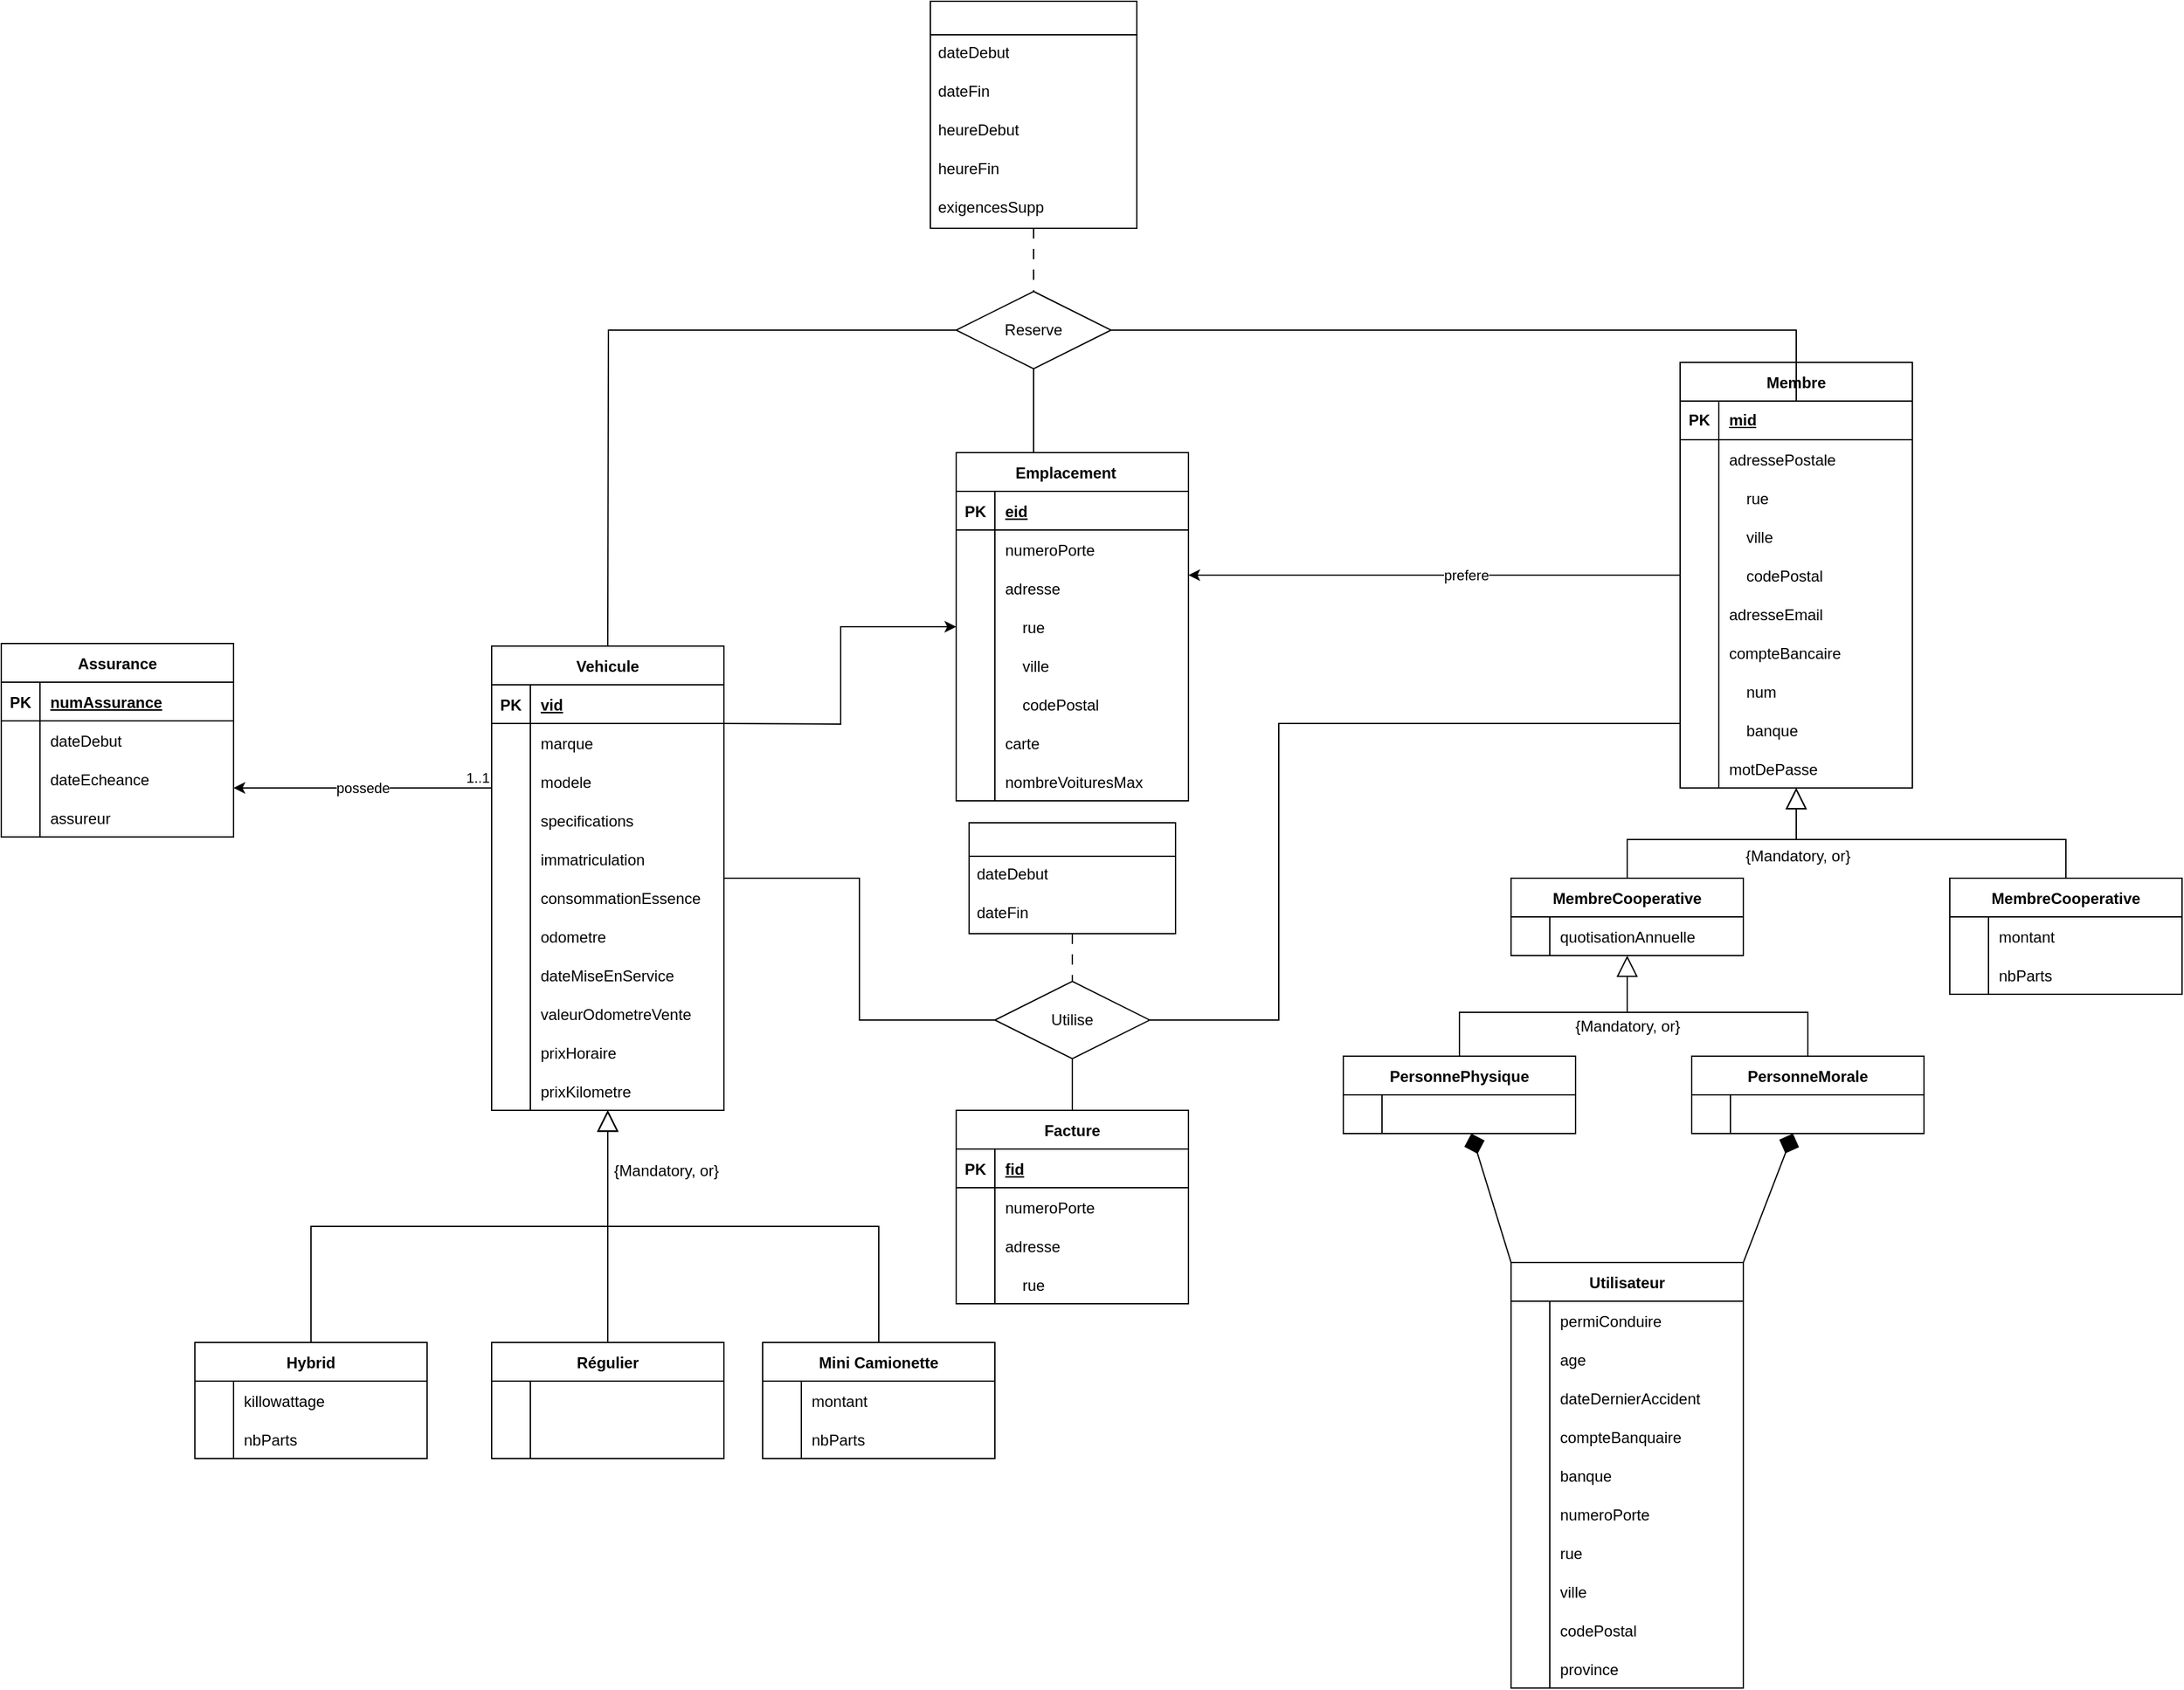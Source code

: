 <mxfile version="21.1.1" type="github">
  <diagram id="R2lEEEUBdFMjLlhIrx00" name="Page-1">
    <mxGraphModel dx="4307" dy="2565" grid="1" gridSize="10" guides="1" tooltips="1" connect="1" arrows="1" fold="1" page="1" pageScale="1" pageWidth="1700" pageHeight="1100" math="0" shadow="0" extFonts="Permanent Marker^https://fonts.googleapis.com/css?family=Permanent+Marker">
      <root>
        <mxCell id="0" />
        <mxCell id="1" parent="0" />
        <mxCell id="XuZyYmbxs9Y1adyLjpiC-1" value="Emplacement   " style="shape=table;startSize=30;container=1;collapsible=1;childLayout=tableLayout;fixedRows=1;rowLines=0;fontStyle=1;align=center;resizeLast=1;" parent="1" vertex="1">
          <mxGeometry x="630" y="-110" width="180" height="270" as="geometry" />
        </mxCell>
        <mxCell id="XuZyYmbxs9Y1adyLjpiC-2" value="" style="shape=tableRow;horizontal=0;startSize=0;swimlaneHead=0;swimlaneBody=0;fillColor=none;collapsible=0;dropTarget=0;points=[[0,0.5],[1,0.5]];portConstraint=eastwest;top=0;left=0;right=0;bottom=1;" parent="XuZyYmbxs9Y1adyLjpiC-1" vertex="1">
          <mxGeometry y="30" width="180" height="30" as="geometry" />
        </mxCell>
        <mxCell id="XuZyYmbxs9Y1adyLjpiC-3" value="PK" style="shape=partialRectangle;connectable=0;fillColor=none;top=0;left=0;bottom=0;right=0;fontStyle=1;overflow=hidden;" parent="XuZyYmbxs9Y1adyLjpiC-2" vertex="1">
          <mxGeometry width="30" height="30" as="geometry">
            <mxRectangle width="30" height="30" as="alternateBounds" />
          </mxGeometry>
        </mxCell>
        <mxCell id="XuZyYmbxs9Y1adyLjpiC-4" value="eid" style="shape=partialRectangle;connectable=0;fillColor=none;top=0;left=0;bottom=0;right=0;align=left;spacingLeft=6;fontStyle=5;overflow=hidden;" parent="XuZyYmbxs9Y1adyLjpiC-2" vertex="1">
          <mxGeometry x="30" width="150" height="30" as="geometry">
            <mxRectangle width="150" height="30" as="alternateBounds" />
          </mxGeometry>
        </mxCell>
        <mxCell id="XuZyYmbxs9Y1adyLjpiC-5" value="" style="shape=tableRow;horizontal=0;startSize=0;swimlaneHead=0;swimlaneBody=0;fillColor=none;collapsible=0;dropTarget=0;points=[[0,0.5],[1,0.5]];portConstraint=eastwest;top=0;left=0;right=0;bottom=0;" parent="XuZyYmbxs9Y1adyLjpiC-1" vertex="1">
          <mxGeometry y="60" width="180" height="30" as="geometry" />
        </mxCell>
        <mxCell id="XuZyYmbxs9Y1adyLjpiC-6" value="" style="shape=partialRectangle;connectable=0;fillColor=none;top=0;left=0;bottom=0;right=0;editable=1;overflow=hidden;" parent="XuZyYmbxs9Y1adyLjpiC-5" vertex="1">
          <mxGeometry width="30" height="30" as="geometry">
            <mxRectangle width="30" height="30" as="alternateBounds" />
          </mxGeometry>
        </mxCell>
        <mxCell id="XuZyYmbxs9Y1adyLjpiC-7" value="numeroPorte             " style="shape=partialRectangle;connectable=0;fillColor=none;top=0;left=0;bottom=0;right=0;align=left;spacingLeft=6;overflow=hidden;" parent="XuZyYmbxs9Y1adyLjpiC-5" vertex="1">
          <mxGeometry x="30" width="150" height="30" as="geometry">
            <mxRectangle width="150" height="30" as="alternateBounds" />
          </mxGeometry>
        </mxCell>
        <mxCell id="Q9sR7t68OZJiBbKl04h--161" value="" style="shape=tableRow;horizontal=0;startSize=0;swimlaneHead=0;swimlaneBody=0;fillColor=none;collapsible=0;dropTarget=0;points=[[0,0.5],[1,0.5]];portConstraint=eastwest;top=0;left=0;right=0;bottom=0;" vertex="1" parent="XuZyYmbxs9Y1adyLjpiC-1">
          <mxGeometry y="90" width="180" height="30" as="geometry" />
        </mxCell>
        <mxCell id="Q9sR7t68OZJiBbKl04h--162" value="" style="shape=partialRectangle;connectable=0;fillColor=none;top=0;left=0;bottom=0;right=0;editable=1;overflow=hidden;" vertex="1" parent="Q9sR7t68OZJiBbKl04h--161">
          <mxGeometry width="30" height="30" as="geometry">
            <mxRectangle width="30" height="30" as="alternateBounds" />
          </mxGeometry>
        </mxCell>
        <mxCell id="Q9sR7t68OZJiBbKl04h--163" value="adresse" style="shape=partialRectangle;connectable=0;fillColor=none;top=0;left=0;bottom=0;right=0;align=left;spacingLeft=6;overflow=hidden;" vertex="1" parent="Q9sR7t68OZJiBbKl04h--161">
          <mxGeometry x="30" width="150" height="30" as="geometry">
            <mxRectangle width="150" height="30" as="alternateBounds" />
          </mxGeometry>
        </mxCell>
        <mxCell id="XuZyYmbxs9Y1adyLjpiC-8" value="" style="shape=tableRow;horizontal=0;startSize=0;swimlaneHead=0;swimlaneBody=0;fillColor=none;collapsible=0;dropTarget=0;points=[[0,0.5],[1,0.5]];portConstraint=eastwest;top=0;left=0;right=0;bottom=0;" parent="XuZyYmbxs9Y1adyLjpiC-1" vertex="1">
          <mxGeometry y="120" width="180" height="30" as="geometry" />
        </mxCell>
        <mxCell id="XuZyYmbxs9Y1adyLjpiC-9" value="" style="shape=partialRectangle;connectable=0;fillColor=none;top=0;left=0;bottom=0;right=0;editable=1;overflow=hidden;" parent="XuZyYmbxs9Y1adyLjpiC-8" vertex="1">
          <mxGeometry width="30" height="30" as="geometry">
            <mxRectangle width="30" height="30" as="alternateBounds" />
          </mxGeometry>
        </mxCell>
        <mxCell id="XuZyYmbxs9Y1adyLjpiC-10" value="    rue" style="shape=partialRectangle;connectable=0;fillColor=none;top=0;left=0;bottom=0;right=0;align=left;spacingLeft=6;overflow=hidden;" parent="XuZyYmbxs9Y1adyLjpiC-8" vertex="1">
          <mxGeometry x="30" width="150" height="30" as="geometry">
            <mxRectangle width="150" height="30" as="alternateBounds" />
          </mxGeometry>
        </mxCell>
        <mxCell id="q5-dBohdEN14qNQ1fxw7-1" value="" style="shape=tableRow;horizontal=0;startSize=0;swimlaneHead=0;swimlaneBody=0;fillColor=none;collapsible=0;dropTarget=0;points=[[0,0.5],[1,0.5]];portConstraint=eastwest;top=0;left=0;right=0;bottom=0;" parent="XuZyYmbxs9Y1adyLjpiC-1" vertex="1">
          <mxGeometry y="150" width="180" height="30" as="geometry" />
        </mxCell>
        <mxCell id="q5-dBohdEN14qNQ1fxw7-2" value="" style="shape=partialRectangle;connectable=0;fillColor=none;top=0;left=0;bottom=0;right=0;editable=1;overflow=hidden;" parent="q5-dBohdEN14qNQ1fxw7-1" vertex="1">
          <mxGeometry width="30" height="30" as="geometry">
            <mxRectangle width="30" height="30" as="alternateBounds" />
          </mxGeometry>
        </mxCell>
        <mxCell id="q5-dBohdEN14qNQ1fxw7-3" value="    ville" style="shape=partialRectangle;connectable=0;fillColor=none;top=0;left=0;bottom=0;right=0;align=left;spacingLeft=6;overflow=hidden;" parent="q5-dBohdEN14qNQ1fxw7-1" vertex="1">
          <mxGeometry x="30" width="150" height="30" as="geometry">
            <mxRectangle width="150" height="30" as="alternateBounds" />
          </mxGeometry>
        </mxCell>
        <mxCell id="XuZyYmbxs9Y1adyLjpiC-11" value="" style="shape=tableRow;horizontal=0;startSize=0;swimlaneHead=0;swimlaneBody=0;fillColor=none;collapsible=0;dropTarget=0;points=[[0,0.5],[1,0.5]];portConstraint=eastwest;top=0;left=0;right=0;bottom=0;" parent="XuZyYmbxs9Y1adyLjpiC-1" vertex="1">
          <mxGeometry y="180" width="180" height="30" as="geometry" />
        </mxCell>
        <mxCell id="XuZyYmbxs9Y1adyLjpiC-12" value="" style="shape=partialRectangle;connectable=0;fillColor=none;top=0;left=0;bottom=0;right=0;editable=1;overflow=hidden;" parent="XuZyYmbxs9Y1adyLjpiC-11" vertex="1">
          <mxGeometry width="30" height="30" as="geometry">
            <mxRectangle width="30" height="30" as="alternateBounds" />
          </mxGeometry>
        </mxCell>
        <mxCell id="XuZyYmbxs9Y1adyLjpiC-13" value="    codePostal" style="shape=partialRectangle;connectable=0;fillColor=none;top=0;left=0;bottom=0;right=0;align=left;spacingLeft=6;overflow=hidden;" parent="XuZyYmbxs9Y1adyLjpiC-11" vertex="1">
          <mxGeometry x="30" width="150" height="30" as="geometry">
            <mxRectangle width="150" height="30" as="alternateBounds" />
          </mxGeometry>
        </mxCell>
        <mxCell id="q5-dBohdEN14qNQ1fxw7-7" value="" style="shape=tableRow;horizontal=0;startSize=0;swimlaneHead=0;swimlaneBody=0;fillColor=none;collapsible=0;dropTarget=0;points=[[0,0.5],[1,0.5]];portConstraint=eastwest;top=0;left=0;right=0;bottom=0;" parent="XuZyYmbxs9Y1adyLjpiC-1" vertex="1">
          <mxGeometry y="210" width="180" height="30" as="geometry" />
        </mxCell>
        <mxCell id="q5-dBohdEN14qNQ1fxw7-8" value="" style="shape=partialRectangle;connectable=0;fillColor=none;top=0;left=0;bottom=0;right=0;editable=1;overflow=hidden;" parent="q5-dBohdEN14qNQ1fxw7-7" vertex="1">
          <mxGeometry width="30" height="30" as="geometry">
            <mxRectangle width="30" height="30" as="alternateBounds" />
          </mxGeometry>
        </mxCell>
        <mxCell id="q5-dBohdEN14qNQ1fxw7-9" value="carte" style="shape=partialRectangle;connectable=0;fillColor=none;top=0;left=0;bottom=0;right=0;align=left;spacingLeft=6;overflow=hidden;" parent="q5-dBohdEN14qNQ1fxw7-7" vertex="1">
          <mxGeometry x="30" width="150" height="30" as="geometry">
            <mxRectangle width="150" height="30" as="alternateBounds" />
          </mxGeometry>
        </mxCell>
        <mxCell id="q5-dBohdEN14qNQ1fxw7-10" value="" style="shape=tableRow;horizontal=0;startSize=0;swimlaneHead=0;swimlaneBody=0;fillColor=none;collapsible=0;dropTarget=0;points=[[0,0.5],[1,0.5]];portConstraint=eastwest;top=0;left=0;right=0;bottom=0;" parent="XuZyYmbxs9Y1adyLjpiC-1" vertex="1">
          <mxGeometry y="240" width="180" height="30" as="geometry" />
        </mxCell>
        <mxCell id="q5-dBohdEN14qNQ1fxw7-11" value="" style="shape=partialRectangle;connectable=0;fillColor=none;top=0;left=0;bottom=0;right=0;editable=1;overflow=hidden;" parent="q5-dBohdEN14qNQ1fxw7-10" vertex="1">
          <mxGeometry width="30" height="30" as="geometry">
            <mxRectangle width="30" height="30" as="alternateBounds" />
          </mxGeometry>
        </mxCell>
        <mxCell id="q5-dBohdEN14qNQ1fxw7-12" value="nombreVoituresMax" style="shape=partialRectangle;connectable=0;fillColor=none;top=0;left=0;bottom=0;right=0;align=left;spacingLeft=6;overflow=hidden;" parent="q5-dBohdEN14qNQ1fxw7-10" vertex="1">
          <mxGeometry x="30" width="150" height="30" as="geometry">
            <mxRectangle width="150" height="30" as="alternateBounds" />
          </mxGeometry>
        </mxCell>
        <mxCell id="Q9sR7t68OZJiBbKl04h--370" style="edgeStyle=orthogonalEdgeStyle;rounded=0;orthogonalLoop=1;jettySize=auto;html=1;" edge="1" parent="1" source="q5-dBohdEN14qNQ1fxw7-13" target="Q9sR7t68OZJiBbKl04h--126">
          <mxGeometry relative="1" as="geometry">
            <Array as="points">
              <mxPoint x="120" y="150" />
              <mxPoint x="120" y="150" />
            </Array>
          </mxGeometry>
        </mxCell>
        <mxCell id="Q9sR7t68OZJiBbKl04h--371" value="possede" style="edgeLabel;html=1;align=center;verticalAlign=middle;resizable=0;points=[];" vertex="1" connectable="0" parent="Q9sR7t68OZJiBbKl04h--370">
          <mxGeometry x="-0.139" y="1" relative="1" as="geometry">
            <mxPoint x="-14" y="-1" as="offset" />
          </mxGeometry>
        </mxCell>
        <mxCell id="Q9sR7t68OZJiBbKl04h--372" value="1..1" style="edgeLabel;html=1;align=center;verticalAlign=middle;resizable=0;points=[];" vertex="1" connectable="0" parent="Q9sR7t68OZJiBbKl04h--370">
          <mxGeometry x="-0.93" y="-3" relative="1" as="geometry">
            <mxPoint x="-4" y="-5" as="offset" />
          </mxGeometry>
        </mxCell>
        <mxCell id="q5-dBohdEN14qNQ1fxw7-13" value="Vehicule" style="shape=table;startSize=30;container=1;collapsible=1;childLayout=tableLayout;fixedRows=1;rowLines=0;fontStyle=1;align=center;resizeLast=1;" parent="1" vertex="1">
          <mxGeometry x="270" y="40" width="180" height="360" as="geometry" />
        </mxCell>
        <mxCell id="q5-dBohdEN14qNQ1fxw7-14" value="" style="shape=tableRow;horizontal=0;startSize=0;swimlaneHead=0;swimlaneBody=0;fillColor=none;collapsible=0;dropTarget=0;points=[[0,0.5],[1,0.5]];portConstraint=eastwest;top=0;left=0;right=0;bottom=1;" parent="q5-dBohdEN14qNQ1fxw7-13" vertex="1">
          <mxGeometry y="30" width="180" height="30" as="geometry" />
        </mxCell>
        <mxCell id="q5-dBohdEN14qNQ1fxw7-15" value="PK" style="shape=partialRectangle;connectable=0;fillColor=none;top=0;left=0;bottom=0;right=0;fontStyle=1;overflow=hidden;" parent="q5-dBohdEN14qNQ1fxw7-14" vertex="1">
          <mxGeometry width="30" height="30" as="geometry">
            <mxRectangle width="30" height="30" as="alternateBounds" />
          </mxGeometry>
        </mxCell>
        <mxCell id="q5-dBohdEN14qNQ1fxw7-16" value="vid" style="shape=partialRectangle;connectable=0;fillColor=none;top=0;left=0;bottom=0;right=0;align=left;spacingLeft=6;fontStyle=5;overflow=hidden;" parent="q5-dBohdEN14qNQ1fxw7-14" vertex="1">
          <mxGeometry x="30" width="150" height="30" as="geometry">
            <mxRectangle width="150" height="30" as="alternateBounds" />
          </mxGeometry>
        </mxCell>
        <mxCell id="q5-dBohdEN14qNQ1fxw7-17" value="" style="shape=tableRow;horizontal=0;startSize=0;swimlaneHead=0;swimlaneBody=0;fillColor=none;collapsible=0;dropTarget=0;points=[[0,0.5],[1,0.5]];portConstraint=eastwest;top=0;left=0;right=0;bottom=0;" parent="q5-dBohdEN14qNQ1fxw7-13" vertex="1">
          <mxGeometry y="60" width="180" height="30" as="geometry" />
        </mxCell>
        <mxCell id="q5-dBohdEN14qNQ1fxw7-18" value="" style="shape=partialRectangle;connectable=0;fillColor=none;top=0;left=0;bottom=0;right=0;editable=1;overflow=hidden;" parent="q5-dBohdEN14qNQ1fxw7-17" vertex="1">
          <mxGeometry width="30" height="30" as="geometry">
            <mxRectangle width="30" height="30" as="alternateBounds" />
          </mxGeometry>
        </mxCell>
        <mxCell id="q5-dBohdEN14qNQ1fxw7-19" value="marque" style="shape=partialRectangle;connectable=0;fillColor=none;top=0;left=0;bottom=0;right=0;align=left;spacingLeft=6;overflow=hidden;" parent="q5-dBohdEN14qNQ1fxw7-17" vertex="1">
          <mxGeometry x="30" width="150" height="30" as="geometry">
            <mxRectangle width="150" height="30" as="alternateBounds" />
          </mxGeometry>
        </mxCell>
        <mxCell id="q5-dBohdEN14qNQ1fxw7-20" value="" style="shape=tableRow;horizontal=0;startSize=0;swimlaneHead=0;swimlaneBody=0;fillColor=none;collapsible=0;dropTarget=0;points=[[0,0.5],[1,0.5]];portConstraint=eastwest;top=0;left=0;right=0;bottom=0;" parent="q5-dBohdEN14qNQ1fxw7-13" vertex="1">
          <mxGeometry y="90" width="180" height="30" as="geometry" />
        </mxCell>
        <mxCell id="q5-dBohdEN14qNQ1fxw7-21" value="" style="shape=partialRectangle;connectable=0;fillColor=none;top=0;left=0;bottom=0;right=0;editable=1;overflow=hidden;" parent="q5-dBohdEN14qNQ1fxw7-20" vertex="1">
          <mxGeometry width="30" height="30" as="geometry">
            <mxRectangle width="30" height="30" as="alternateBounds" />
          </mxGeometry>
        </mxCell>
        <mxCell id="q5-dBohdEN14qNQ1fxw7-22" value="modele" style="shape=partialRectangle;connectable=0;fillColor=none;top=0;left=0;bottom=0;right=0;align=left;spacingLeft=6;overflow=hidden;" parent="q5-dBohdEN14qNQ1fxw7-20" vertex="1">
          <mxGeometry x="30" width="150" height="30" as="geometry">
            <mxRectangle width="150" height="30" as="alternateBounds" />
          </mxGeometry>
        </mxCell>
        <mxCell id="q5-dBohdEN14qNQ1fxw7-23" value="" style="shape=tableRow;horizontal=0;startSize=0;swimlaneHead=0;swimlaneBody=0;fillColor=none;collapsible=0;dropTarget=0;points=[[0,0.5],[1,0.5]];portConstraint=eastwest;top=0;left=0;right=0;bottom=0;" parent="q5-dBohdEN14qNQ1fxw7-13" vertex="1">
          <mxGeometry y="120" width="180" height="30" as="geometry" />
        </mxCell>
        <mxCell id="q5-dBohdEN14qNQ1fxw7-24" value="" style="shape=partialRectangle;connectable=0;fillColor=none;top=0;left=0;bottom=0;right=0;editable=1;overflow=hidden;" parent="q5-dBohdEN14qNQ1fxw7-23" vertex="1">
          <mxGeometry width="30" height="30" as="geometry">
            <mxRectangle width="30" height="30" as="alternateBounds" />
          </mxGeometry>
        </mxCell>
        <mxCell id="q5-dBohdEN14qNQ1fxw7-25" value="specifications" style="shape=partialRectangle;connectable=0;fillColor=none;top=0;left=0;bottom=0;right=0;align=left;spacingLeft=6;overflow=hidden;" parent="q5-dBohdEN14qNQ1fxw7-23" vertex="1">
          <mxGeometry x="30" width="150" height="30" as="geometry">
            <mxRectangle width="150" height="30" as="alternateBounds" />
          </mxGeometry>
        </mxCell>
        <mxCell id="q5-dBohdEN14qNQ1fxw7-29" value="" style="shape=tableRow;horizontal=0;startSize=0;swimlaneHead=0;swimlaneBody=0;fillColor=none;collapsible=0;dropTarget=0;points=[[0,0.5],[1,0.5]];portConstraint=eastwest;top=0;left=0;right=0;bottom=0;" parent="q5-dBohdEN14qNQ1fxw7-13" vertex="1">
          <mxGeometry y="150" width="180" height="30" as="geometry" />
        </mxCell>
        <mxCell id="q5-dBohdEN14qNQ1fxw7-30" value="" style="shape=partialRectangle;connectable=0;fillColor=none;top=0;left=0;bottom=0;right=0;editable=1;overflow=hidden;" parent="q5-dBohdEN14qNQ1fxw7-29" vertex="1">
          <mxGeometry width="30" height="30" as="geometry">
            <mxRectangle width="30" height="30" as="alternateBounds" />
          </mxGeometry>
        </mxCell>
        <mxCell id="q5-dBohdEN14qNQ1fxw7-31" value="immatriculation" style="shape=partialRectangle;connectable=0;fillColor=none;top=0;left=0;bottom=0;right=0;align=left;spacingLeft=6;overflow=hidden;" parent="q5-dBohdEN14qNQ1fxw7-29" vertex="1">
          <mxGeometry x="30" width="150" height="30" as="geometry">
            <mxRectangle width="150" height="30" as="alternateBounds" />
          </mxGeometry>
        </mxCell>
        <mxCell id="q5-dBohdEN14qNQ1fxw7-32" value="" style="shape=tableRow;horizontal=0;startSize=0;swimlaneHead=0;swimlaneBody=0;fillColor=none;collapsible=0;dropTarget=0;points=[[0,0.5],[1,0.5]];portConstraint=eastwest;top=0;left=0;right=0;bottom=0;" parent="q5-dBohdEN14qNQ1fxw7-13" vertex="1">
          <mxGeometry y="180" width="180" height="30" as="geometry" />
        </mxCell>
        <mxCell id="q5-dBohdEN14qNQ1fxw7-33" value="" style="shape=partialRectangle;connectable=0;fillColor=none;top=0;left=0;bottom=0;right=0;editable=1;overflow=hidden;" parent="q5-dBohdEN14qNQ1fxw7-32" vertex="1">
          <mxGeometry width="30" height="30" as="geometry">
            <mxRectangle width="30" height="30" as="alternateBounds" />
          </mxGeometry>
        </mxCell>
        <mxCell id="q5-dBohdEN14qNQ1fxw7-34" value="consommationEssence" style="shape=partialRectangle;connectable=0;fillColor=none;top=0;left=0;bottom=0;right=0;align=left;spacingLeft=6;overflow=hidden;" parent="q5-dBohdEN14qNQ1fxw7-32" vertex="1">
          <mxGeometry x="30" width="150" height="30" as="geometry">
            <mxRectangle width="150" height="30" as="alternateBounds" />
          </mxGeometry>
        </mxCell>
        <mxCell id="Q9sR7t68OZJiBbKl04h--151" value="" style="shape=tableRow;horizontal=0;startSize=0;swimlaneHead=0;swimlaneBody=0;fillColor=none;collapsible=0;dropTarget=0;points=[[0,0.5],[1,0.5]];portConstraint=eastwest;top=0;left=0;right=0;bottom=0;" vertex="1" parent="q5-dBohdEN14qNQ1fxw7-13">
          <mxGeometry y="210" width="180" height="30" as="geometry" />
        </mxCell>
        <mxCell id="Q9sR7t68OZJiBbKl04h--152" value="" style="shape=partialRectangle;connectable=0;fillColor=none;top=0;left=0;bottom=0;right=0;editable=1;overflow=hidden;" vertex="1" parent="Q9sR7t68OZJiBbKl04h--151">
          <mxGeometry width="30" height="30" as="geometry">
            <mxRectangle width="30" height="30" as="alternateBounds" />
          </mxGeometry>
        </mxCell>
        <mxCell id="Q9sR7t68OZJiBbKl04h--153" value="odometre" style="shape=partialRectangle;connectable=0;fillColor=none;top=0;left=0;bottom=0;right=0;align=left;spacingLeft=6;overflow=hidden;" vertex="1" parent="Q9sR7t68OZJiBbKl04h--151">
          <mxGeometry x="30" width="150" height="30" as="geometry">
            <mxRectangle width="150" height="30" as="alternateBounds" />
          </mxGeometry>
        </mxCell>
        <mxCell id="Q9sR7t68OZJiBbKl04h--154" value="" style="shape=tableRow;horizontal=0;startSize=0;swimlaneHead=0;swimlaneBody=0;fillColor=none;collapsible=0;dropTarget=0;points=[[0,0.5],[1,0.5]];portConstraint=eastwest;top=0;left=0;right=0;bottom=0;" vertex="1" parent="q5-dBohdEN14qNQ1fxw7-13">
          <mxGeometry y="240" width="180" height="30" as="geometry" />
        </mxCell>
        <mxCell id="Q9sR7t68OZJiBbKl04h--155" value="" style="shape=partialRectangle;connectable=0;fillColor=none;top=0;left=0;bottom=0;right=0;editable=1;overflow=hidden;" vertex="1" parent="Q9sR7t68OZJiBbKl04h--154">
          <mxGeometry width="30" height="30" as="geometry">
            <mxRectangle width="30" height="30" as="alternateBounds" />
          </mxGeometry>
        </mxCell>
        <mxCell id="Q9sR7t68OZJiBbKl04h--156" value="dateMiseEnService" style="shape=partialRectangle;connectable=0;fillColor=none;top=0;left=0;bottom=0;right=0;align=left;spacingLeft=6;overflow=hidden;" vertex="1" parent="Q9sR7t68OZJiBbKl04h--154">
          <mxGeometry x="30" width="150" height="30" as="geometry">
            <mxRectangle width="150" height="30" as="alternateBounds" />
          </mxGeometry>
        </mxCell>
        <mxCell id="Q9sR7t68OZJiBbKl04h--157" value="" style="shape=tableRow;horizontal=0;startSize=0;swimlaneHead=0;swimlaneBody=0;fillColor=none;collapsible=0;dropTarget=0;points=[[0,0.5],[1,0.5]];portConstraint=eastwest;top=0;left=0;right=0;bottom=0;" vertex="1" parent="q5-dBohdEN14qNQ1fxw7-13">
          <mxGeometry y="270" width="180" height="30" as="geometry" />
        </mxCell>
        <mxCell id="Q9sR7t68OZJiBbKl04h--158" value="" style="shape=partialRectangle;connectable=0;fillColor=none;top=0;left=0;bottom=0;right=0;editable=1;overflow=hidden;" vertex="1" parent="Q9sR7t68OZJiBbKl04h--157">
          <mxGeometry width="30" height="30" as="geometry">
            <mxRectangle width="30" height="30" as="alternateBounds" />
          </mxGeometry>
        </mxCell>
        <mxCell id="Q9sR7t68OZJiBbKl04h--159" value="valeurOdometreVente" style="shape=partialRectangle;connectable=0;fillColor=none;top=0;left=0;bottom=0;right=0;align=left;spacingLeft=6;overflow=hidden;" vertex="1" parent="Q9sR7t68OZJiBbKl04h--157">
          <mxGeometry x="30" width="150" height="30" as="geometry">
            <mxRectangle width="150" height="30" as="alternateBounds" />
          </mxGeometry>
        </mxCell>
        <mxCell id="Q9sR7t68OZJiBbKl04h--383" value="" style="shape=tableRow;horizontal=0;startSize=0;swimlaneHead=0;swimlaneBody=0;fillColor=none;collapsible=0;dropTarget=0;points=[[0,0.5],[1,0.5]];portConstraint=eastwest;top=0;left=0;right=0;bottom=0;" vertex="1" parent="q5-dBohdEN14qNQ1fxw7-13">
          <mxGeometry y="300" width="180" height="30" as="geometry" />
        </mxCell>
        <mxCell id="Q9sR7t68OZJiBbKl04h--384" value="" style="shape=partialRectangle;connectable=0;fillColor=none;top=0;left=0;bottom=0;right=0;editable=1;overflow=hidden;" vertex="1" parent="Q9sR7t68OZJiBbKl04h--383">
          <mxGeometry width="30" height="30" as="geometry">
            <mxRectangle width="30" height="30" as="alternateBounds" />
          </mxGeometry>
        </mxCell>
        <mxCell id="Q9sR7t68OZJiBbKl04h--385" value="prixHoraire" style="shape=partialRectangle;connectable=0;fillColor=none;top=0;left=0;bottom=0;right=0;align=left;spacingLeft=6;overflow=hidden;" vertex="1" parent="Q9sR7t68OZJiBbKl04h--383">
          <mxGeometry x="30" width="150" height="30" as="geometry">
            <mxRectangle width="150" height="30" as="alternateBounds" />
          </mxGeometry>
        </mxCell>
        <mxCell id="Q9sR7t68OZJiBbKl04h--386" value="" style="shape=tableRow;horizontal=0;startSize=0;swimlaneHead=0;swimlaneBody=0;fillColor=none;collapsible=0;dropTarget=0;points=[[0,0.5],[1,0.5]];portConstraint=eastwest;top=0;left=0;right=0;bottom=0;" vertex="1" parent="q5-dBohdEN14qNQ1fxw7-13">
          <mxGeometry y="330" width="180" height="30" as="geometry" />
        </mxCell>
        <mxCell id="Q9sR7t68OZJiBbKl04h--387" value="" style="shape=partialRectangle;connectable=0;fillColor=none;top=0;left=0;bottom=0;right=0;editable=1;overflow=hidden;" vertex="1" parent="Q9sR7t68OZJiBbKl04h--386">
          <mxGeometry width="30" height="30" as="geometry">
            <mxRectangle width="30" height="30" as="alternateBounds" />
          </mxGeometry>
        </mxCell>
        <mxCell id="Q9sR7t68OZJiBbKl04h--388" value="prixKilometre" style="shape=partialRectangle;connectable=0;fillColor=none;top=0;left=0;bottom=0;right=0;align=left;spacingLeft=6;overflow=hidden;" vertex="1" parent="Q9sR7t68OZJiBbKl04h--386">
          <mxGeometry x="30" width="150" height="30" as="geometry">
            <mxRectangle width="150" height="30" as="alternateBounds" />
          </mxGeometry>
        </mxCell>
        <mxCell id="Q9sR7t68OZJiBbKl04h--238" style="edgeStyle=orthogonalEdgeStyle;rounded=0;orthogonalLoop=1;jettySize=auto;html=1;exitX=0.5;exitY=0;exitDx=0;exitDy=0;endArrow=block;endFill=0;endSize=14;" edge="1" parent="1" source="q5-dBohdEN14qNQ1fxw7-69" target="Q9sR7t68OZJiBbKl04h--302">
          <mxGeometry relative="1" as="geometry">
            <mxPoint x="1160" y="290" as="targetPoint" />
          </mxGeometry>
        </mxCell>
        <mxCell id="Q9sR7t68OZJiBbKl04h--337" style="rounded=0;orthogonalLoop=1;jettySize=auto;html=1;entryX=0;entryY=0;entryDx=0;entryDy=0;endArrow=none;endFill=0;startArrow=diamond;startFill=1;targetPerimeterSpacing=7;startSize=14;" edge="1" parent="1" source="q5-dBohdEN14qNQ1fxw7-69" target="Q9sR7t68OZJiBbKl04h--167">
          <mxGeometry relative="1" as="geometry" />
        </mxCell>
        <mxCell id="q5-dBohdEN14qNQ1fxw7-69" value="PersonnePhysique" style="shape=table;startSize=30;container=1;collapsible=1;childLayout=tableLayout;fixedRows=1;rowLines=0;fontStyle=1;align=center;resizeLast=1;" parent="1" vertex="1">
          <mxGeometry x="930" y="358" width="180" height="60" as="geometry" />
        </mxCell>
        <mxCell id="q5-dBohdEN14qNQ1fxw7-76" value="" style="shape=tableRow;horizontal=0;startSize=0;swimlaneHead=0;swimlaneBody=0;fillColor=none;collapsible=0;dropTarget=0;points=[[0,0.5],[1,0.5]];portConstraint=eastwest;top=0;left=0;right=0;bottom=0;" parent="q5-dBohdEN14qNQ1fxw7-69" vertex="1">
          <mxGeometry y="30" width="180" height="30" as="geometry" />
        </mxCell>
        <mxCell id="q5-dBohdEN14qNQ1fxw7-77" value="" style="shape=partialRectangle;connectable=0;fillColor=none;top=0;left=0;bottom=0;right=0;editable=1;overflow=hidden;" parent="q5-dBohdEN14qNQ1fxw7-76" vertex="1">
          <mxGeometry width="30" height="30" as="geometry">
            <mxRectangle width="30" height="30" as="alternateBounds" />
          </mxGeometry>
        </mxCell>
        <mxCell id="q5-dBohdEN14qNQ1fxw7-78" value="" style="shape=partialRectangle;connectable=0;fillColor=none;top=0;left=0;bottom=0;right=0;align=left;spacingLeft=6;overflow=hidden;" parent="q5-dBohdEN14qNQ1fxw7-76" vertex="1">
          <mxGeometry x="30" width="150" height="30" as="geometry">
            <mxRectangle width="150" height="30" as="alternateBounds" />
          </mxGeometry>
        </mxCell>
        <mxCell id="Q9sR7t68OZJiBbKl04h--263" style="edgeStyle=orthogonalEdgeStyle;rounded=0;orthogonalLoop=1;jettySize=auto;html=1;exitX=0.5;exitY=0;exitDx=0;exitDy=0;endArrow=none;endFill=0;" edge="1" parent="1">
          <mxGeometry relative="1" as="geometry">
            <mxPoint x="1290" y="372" as="sourcePoint" />
            <mxPoint x="1150" y="320" as="targetPoint" />
            <Array as="points">
              <mxPoint x="1290" y="324" />
            </Array>
          </mxGeometry>
        </mxCell>
        <mxCell id="q5-dBohdEN14qNQ1fxw7-103" value="PersonneMorale" style="shape=table;startSize=30;container=1;collapsible=1;childLayout=tableLayout;fixedRows=1;rowLines=0;fontStyle=1;align=center;resizeLast=1;" parent="1" vertex="1">
          <mxGeometry x="1200" y="358" width="180" height="60" as="geometry" />
        </mxCell>
        <mxCell id="q5-dBohdEN14qNQ1fxw7-125" value="" style="shape=tableRow;horizontal=0;startSize=0;swimlaneHead=0;swimlaneBody=0;fillColor=none;collapsible=0;dropTarget=0;points=[[0,0.5],[1,0.5]];portConstraint=eastwest;top=0;left=0;right=0;bottom=0;" parent="q5-dBohdEN14qNQ1fxw7-103" vertex="1">
          <mxGeometry y="30" width="180" height="30" as="geometry" />
        </mxCell>
        <mxCell id="q5-dBohdEN14qNQ1fxw7-126" value="" style="shape=partialRectangle;connectable=0;fillColor=none;top=0;left=0;bottom=0;right=0;editable=1;overflow=hidden;" parent="q5-dBohdEN14qNQ1fxw7-125" vertex="1">
          <mxGeometry width="30" height="30" as="geometry">
            <mxRectangle width="30" height="30" as="alternateBounds" />
          </mxGeometry>
        </mxCell>
        <mxCell id="q5-dBohdEN14qNQ1fxw7-127" value="" style="shape=partialRectangle;connectable=0;fillColor=none;top=0;left=0;bottom=0;right=0;align=left;spacingLeft=6;overflow=hidden;" parent="q5-dBohdEN14qNQ1fxw7-125" vertex="1">
          <mxGeometry x="30" width="150" height="30" as="geometry">
            <mxRectangle width="150" height="30" as="alternateBounds" />
          </mxGeometry>
        </mxCell>
        <mxCell id="Q9sR7t68OZJiBbKl04h--336" style="edgeStyle=orthogonalEdgeStyle;rounded=0;orthogonalLoop=1;jettySize=auto;html=1;exitX=0.5;exitY=0;exitDx=0;exitDy=0;endArrow=block;endFill=0;endSize=14;" edge="1" parent="1" source="q5-dBohdEN14qNQ1fxw7-153" target="Q9sR7t68OZJiBbKl04h--271">
          <mxGeometry relative="1" as="geometry" />
        </mxCell>
        <mxCell id="q5-dBohdEN14qNQ1fxw7-153" value="MembreCooperative" style="shape=table;startSize=30;container=1;collapsible=1;childLayout=tableLayout;fixedRows=1;rowLines=0;fontStyle=1;align=center;resizeLast=1;" parent="1" vertex="1">
          <mxGeometry x="1400" y="220" width="180" height="90" as="geometry" />
        </mxCell>
        <mxCell id="q5-dBohdEN14qNQ1fxw7-157" value="" style="shape=tableRow;horizontal=0;startSize=0;swimlaneHead=0;swimlaneBody=0;fillColor=none;collapsible=0;dropTarget=0;points=[[0,0.5],[1,0.5]];portConstraint=eastwest;top=0;left=0;right=0;bottom=0;" parent="q5-dBohdEN14qNQ1fxw7-153" vertex="1">
          <mxGeometry y="30" width="180" height="30" as="geometry" />
        </mxCell>
        <mxCell id="q5-dBohdEN14qNQ1fxw7-158" value="" style="shape=partialRectangle;connectable=0;fillColor=none;top=0;left=0;bottom=0;right=0;editable=1;overflow=hidden;" parent="q5-dBohdEN14qNQ1fxw7-157" vertex="1">
          <mxGeometry width="30" height="30" as="geometry">
            <mxRectangle width="30" height="30" as="alternateBounds" />
          </mxGeometry>
        </mxCell>
        <mxCell id="q5-dBohdEN14qNQ1fxw7-159" value="montant" style="shape=partialRectangle;connectable=0;fillColor=none;top=0;left=0;bottom=0;right=0;align=left;spacingLeft=6;overflow=hidden;" parent="q5-dBohdEN14qNQ1fxw7-157" vertex="1">
          <mxGeometry x="30" width="150" height="30" as="geometry">
            <mxRectangle width="150" height="30" as="alternateBounds" />
          </mxGeometry>
        </mxCell>
        <mxCell id="q5-dBohdEN14qNQ1fxw7-160" value="" style="shape=tableRow;horizontal=0;startSize=0;swimlaneHead=0;swimlaneBody=0;fillColor=none;collapsible=0;dropTarget=0;points=[[0,0.5],[1,0.5]];portConstraint=eastwest;top=0;left=0;right=0;bottom=0;" parent="q5-dBohdEN14qNQ1fxw7-153" vertex="1">
          <mxGeometry y="60" width="180" height="30" as="geometry" />
        </mxCell>
        <mxCell id="q5-dBohdEN14qNQ1fxw7-161" value="" style="shape=partialRectangle;connectable=0;fillColor=none;top=0;left=0;bottom=0;right=0;editable=1;overflow=hidden;" parent="q5-dBohdEN14qNQ1fxw7-160" vertex="1">
          <mxGeometry width="30" height="30" as="geometry">
            <mxRectangle width="30" height="30" as="alternateBounds" />
          </mxGeometry>
        </mxCell>
        <mxCell id="q5-dBohdEN14qNQ1fxw7-162" value="nbParts" style="shape=partialRectangle;connectable=0;fillColor=none;top=0;left=0;bottom=0;right=0;align=left;spacingLeft=6;overflow=hidden;" parent="q5-dBohdEN14qNQ1fxw7-160" vertex="1">
          <mxGeometry x="30" width="150" height="30" as="geometry">
            <mxRectangle width="150" height="30" as="alternateBounds" />
          </mxGeometry>
        </mxCell>
        <mxCell id="Q9sR7t68OZJiBbKl04h--390" style="edgeStyle=orthogonalEdgeStyle;rounded=0;orthogonalLoop=1;jettySize=auto;html=1;endArrow=block;endFill=0;endSize=14;" edge="1" parent="1" source="Q9sR7t68OZJiBbKl04h--1" target="q5-dBohdEN14qNQ1fxw7-13">
          <mxGeometry relative="1" as="geometry">
            <Array as="points">
              <mxPoint x="570" y="490" />
              <mxPoint x="360" y="490" />
            </Array>
          </mxGeometry>
        </mxCell>
        <mxCell id="Q9sR7t68OZJiBbKl04h--1" value="Mini Camionette" style="shape=table;startSize=30;container=1;collapsible=1;childLayout=tableLayout;fixedRows=1;rowLines=0;fontStyle=1;align=center;resizeLast=1;" vertex="1" parent="1">
          <mxGeometry x="480" y="580" width="180" height="90" as="geometry" />
        </mxCell>
        <mxCell id="Q9sR7t68OZJiBbKl04h--2" value="" style="shape=tableRow;horizontal=0;startSize=0;swimlaneHead=0;swimlaneBody=0;fillColor=none;collapsible=0;dropTarget=0;points=[[0,0.5],[1,0.5]];portConstraint=eastwest;top=0;left=0;right=0;bottom=0;" vertex="1" parent="Q9sR7t68OZJiBbKl04h--1">
          <mxGeometry y="30" width="180" height="30" as="geometry" />
        </mxCell>
        <mxCell id="Q9sR7t68OZJiBbKl04h--3" value="" style="shape=partialRectangle;connectable=0;fillColor=none;top=0;left=0;bottom=0;right=0;editable=1;overflow=hidden;" vertex="1" parent="Q9sR7t68OZJiBbKl04h--2">
          <mxGeometry width="30" height="30" as="geometry">
            <mxRectangle width="30" height="30" as="alternateBounds" />
          </mxGeometry>
        </mxCell>
        <mxCell id="Q9sR7t68OZJiBbKl04h--4" value="montant" style="shape=partialRectangle;connectable=0;fillColor=none;top=0;left=0;bottom=0;right=0;align=left;spacingLeft=6;overflow=hidden;" vertex="1" parent="Q9sR7t68OZJiBbKl04h--2">
          <mxGeometry x="30" width="150" height="30" as="geometry">
            <mxRectangle width="150" height="30" as="alternateBounds" />
          </mxGeometry>
        </mxCell>
        <mxCell id="Q9sR7t68OZJiBbKl04h--5" value="" style="shape=tableRow;horizontal=0;startSize=0;swimlaneHead=0;swimlaneBody=0;fillColor=none;collapsible=0;dropTarget=0;points=[[0,0.5],[1,0.5]];portConstraint=eastwest;top=0;left=0;right=0;bottom=0;" vertex="1" parent="Q9sR7t68OZJiBbKl04h--1">
          <mxGeometry y="60" width="180" height="30" as="geometry" />
        </mxCell>
        <mxCell id="Q9sR7t68OZJiBbKl04h--6" value="" style="shape=partialRectangle;connectable=0;fillColor=none;top=0;left=0;bottom=0;right=0;editable=1;overflow=hidden;" vertex="1" parent="Q9sR7t68OZJiBbKl04h--5">
          <mxGeometry width="30" height="30" as="geometry">
            <mxRectangle width="30" height="30" as="alternateBounds" />
          </mxGeometry>
        </mxCell>
        <mxCell id="Q9sR7t68OZJiBbKl04h--7" value="nbParts" style="shape=partialRectangle;connectable=0;fillColor=none;top=0;left=0;bottom=0;right=0;align=left;spacingLeft=6;overflow=hidden;" vertex="1" parent="Q9sR7t68OZJiBbKl04h--5">
          <mxGeometry x="30" width="150" height="30" as="geometry">
            <mxRectangle width="150" height="30" as="alternateBounds" />
          </mxGeometry>
        </mxCell>
        <mxCell id="Q9sR7t68OZJiBbKl04h--95" style="edgeStyle=orthogonalEdgeStyle;rounded=0;orthogonalLoop=1;jettySize=auto;html=1;exitX=0.5;exitY=0;exitDx=0;exitDy=0;" edge="1" parent="1" source="Q9sR7t68OZJiBbKl04h--8">
          <mxGeometry relative="1" as="geometry">
            <mxPoint x="360" y="595" as="targetPoint" />
          </mxGeometry>
        </mxCell>
        <mxCell id="Q9sR7t68OZJiBbKl04h--103" style="edgeStyle=orthogonalEdgeStyle;rounded=0;orthogonalLoop=1;jettySize=auto;html=1;exitX=0.75;exitY=0;exitDx=0;exitDy=0;" edge="1" parent="1" source="Q9sR7t68OZJiBbKl04h--8">
          <mxGeometry relative="1" as="geometry">
            <mxPoint x="395" y="595" as="targetPoint" />
          </mxGeometry>
        </mxCell>
        <mxCell id="Q9sR7t68OZJiBbKl04h--389" style="edgeStyle=orthogonalEdgeStyle;rounded=0;orthogonalLoop=1;jettySize=auto;html=1;exitX=0.5;exitY=0;exitDx=0;exitDy=0;endArrow=block;endFill=0;endSize=14;" edge="1" parent="1" source="Q9sR7t68OZJiBbKl04h--8" target="q5-dBohdEN14qNQ1fxw7-13">
          <mxGeometry relative="1" as="geometry" />
        </mxCell>
        <mxCell id="Q9sR7t68OZJiBbKl04h--8" value="Régulier" style="shape=table;startSize=30;container=1;collapsible=1;childLayout=tableLayout;fixedRows=1;rowLines=0;fontStyle=1;align=center;resizeLast=1;" vertex="1" parent="1">
          <mxGeometry x="270" y="580" width="180" height="90" as="geometry" />
        </mxCell>
        <mxCell id="Q9sR7t68OZJiBbKl04h--9" value="" style="shape=tableRow;horizontal=0;startSize=0;swimlaneHead=0;swimlaneBody=0;fillColor=none;collapsible=0;dropTarget=0;points=[[0,0.5],[1,0.5]];portConstraint=eastwest;top=0;left=0;right=0;bottom=0;" vertex="1" parent="Q9sR7t68OZJiBbKl04h--8">
          <mxGeometry y="30" width="180" height="30" as="geometry" />
        </mxCell>
        <mxCell id="Q9sR7t68OZJiBbKl04h--10" value="" style="shape=partialRectangle;connectable=0;fillColor=none;top=0;left=0;bottom=0;right=0;editable=1;overflow=hidden;" vertex="1" parent="Q9sR7t68OZJiBbKl04h--9">
          <mxGeometry width="30" height="30" as="geometry">
            <mxRectangle width="30" height="30" as="alternateBounds" />
          </mxGeometry>
        </mxCell>
        <mxCell id="Q9sR7t68OZJiBbKl04h--11" value="" style="shape=partialRectangle;connectable=0;fillColor=none;top=0;left=0;bottom=0;right=0;align=left;spacingLeft=6;overflow=hidden;" vertex="1" parent="Q9sR7t68OZJiBbKl04h--9">
          <mxGeometry x="30" width="150" height="30" as="geometry">
            <mxRectangle width="150" height="30" as="alternateBounds" />
          </mxGeometry>
        </mxCell>
        <mxCell id="Q9sR7t68OZJiBbKl04h--12" value="" style="shape=tableRow;horizontal=0;startSize=0;swimlaneHead=0;swimlaneBody=0;fillColor=none;collapsible=0;dropTarget=0;points=[[0,0.5],[1,0.5]];portConstraint=eastwest;top=0;left=0;right=0;bottom=0;" vertex="1" parent="Q9sR7t68OZJiBbKl04h--8">
          <mxGeometry y="60" width="180" height="30" as="geometry" />
        </mxCell>
        <mxCell id="Q9sR7t68OZJiBbKl04h--13" value="" style="shape=partialRectangle;connectable=0;fillColor=none;top=0;left=0;bottom=0;right=0;editable=1;overflow=hidden;" vertex="1" parent="Q9sR7t68OZJiBbKl04h--12">
          <mxGeometry width="30" height="30" as="geometry">
            <mxRectangle width="30" height="30" as="alternateBounds" />
          </mxGeometry>
        </mxCell>
        <mxCell id="Q9sR7t68OZJiBbKl04h--14" value="" style="shape=partialRectangle;connectable=0;fillColor=none;top=0;left=0;bottom=0;right=0;align=left;spacingLeft=6;overflow=hidden;" vertex="1" parent="Q9sR7t68OZJiBbKl04h--12">
          <mxGeometry x="30" width="150" height="30" as="geometry">
            <mxRectangle width="150" height="30" as="alternateBounds" />
          </mxGeometry>
        </mxCell>
        <mxCell id="Q9sR7t68OZJiBbKl04h--391" style="edgeStyle=orthogonalEdgeStyle;rounded=0;orthogonalLoop=1;jettySize=auto;html=1;exitX=0.5;exitY=0;exitDx=0;exitDy=0;endArrow=block;endFill=0;endSize=14;" edge="1" parent="1" source="Q9sR7t68OZJiBbKl04h--15" target="q5-dBohdEN14qNQ1fxw7-13">
          <mxGeometry relative="1" as="geometry">
            <Array as="points">
              <mxPoint x="130" y="490" />
              <mxPoint x="360" y="490" />
            </Array>
          </mxGeometry>
        </mxCell>
        <mxCell id="Q9sR7t68OZJiBbKl04h--15" value="Hybrid" style="shape=table;startSize=30;container=1;collapsible=1;childLayout=tableLayout;fixedRows=1;rowLines=0;fontStyle=1;align=center;resizeLast=1;" vertex="1" parent="1">
          <mxGeometry x="40" y="580" width="180" height="90" as="geometry" />
        </mxCell>
        <mxCell id="Q9sR7t68OZJiBbKl04h--16" value="" style="shape=tableRow;horizontal=0;startSize=0;swimlaneHead=0;swimlaneBody=0;fillColor=none;collapsible=0;dropTarget=0;points=[[0,0.5],[1,0.5]];portConstraint=eastwest;top=0;left=0;right=0;bottom=0;" vertex="1" parent="Q9sR7t68OZJiBbKl04h--15">
          <mxGeometry y="30" width="180" height="30" as="geometry" />
        </mxCell>
        <mxCell id="Q9sR7t68OZJiBbKl04h--17" value="" style="shape=partialRectangle;connectable=0;fillColor=none;top=0;left=0;bottom=0;right=0;editable=1;overflow=hidden;" vertex="1" parent="Q9sR7t68OZJiBbKl04h--16">
          <mxGeometry width="30" height="30" as="geometry">
            <mxRectangle width="30" height="30" as="alternateBounds" />
          </mxGeometry>
        </mxCell>
        <mxCell id="Q9sR7t68OZJiBbKl04h--18" value="killowattage" style="shape=partialRectangle;connectable=0;fillColor=none;top=0;left=0;bottom=0;right=0;align=left;spacingLeft=6;overflow=hidden;" vertex="1" parent="Q9sR7t68OZJiBbKl04h--16">
          <mxGeometry x="30" width="150" height="30" as="geometry">
            <mxRectangle width="150" height="30" as="alternateBounds" />
          </mxGeometry>
        </mxCell>
        <mxCell id="Q9sR7t68OZJiBbKl04h--19" value="" style="shape=tableRow;horizontal=0;startSize=0;swimlaneHead=0;swimlaneBody=0;fillColor=none;collapsible=0;dropTarget=0;points=[[0,0.5],[1,0.5]];portConstraint=eastwest;top=0;left=0;right=0;bottom=0;" vertex="1" parent="Q9sR7t68OZJiBbKl04h--15">
          <mxGeometry y="60" width="180" height="30" as="geometry" />
        </mxCell>
        <mxCell id="Q9sR7t68OZJiBbKl04h--20" value="" style="shape=partialRectangle;connectable=0;fillColor=none;top=0;left=0;bottom=0;right=0;editable=1;overflow=hidden;" vertex="1" parent="Q9sR7t68OZJiBbKl04h--19">
          <mxGeometry width="30" height="30" as="geometry">
            <mxRectangle width="30" height="30" as="alternateBounds" />
          </mxGeometry>
        </mxCell>
        <mxCell id="Q9sR7t68OZJiBbKl04h--21" value="nbParts" style="shape=partialRectangle;connectable=0;fillColor=none;top=0;left=0;bottom=0;right=0;align=left;spacingLeft=6;overflow=hidden;" vertex="1" parent="Q9sR7t68OZJiBbKl04h--19">
          <mxGeometry x="30" width="150" height="30" as="geometry">
            <mxRectangle width="150" height="30" as="alternateBounds" />
          </mxGeometry>
        </mxCell>
        <mxCell id="Q9sR7t68OZJiBbKl04h--126" value="Assurance" style="shape=table;startSize=30;container=1;collapsible=1;childLayout=tableLayout;fixedRows=1;rowLines=0;fontStyle=1;align=center;resizeLast=1;" vertex="1" parent="1">
          <mxGeometry x="-110" y="38" width="180" height="150" as="geometry" />
        </mxCell>
        <mxCell id="Q9sR7t68OZJiBbKl04h--127" value="" style="shape=tableRow;horizontal=0;startSize=0;swimlaneHead=0;swimlaneBody=0;fillColor=none;collapsible=0;dropTarget=0;points=[[0,0.5],[1,0.5]];portConstraint=eastwest;top=0;left=0;right=0;bottom=1;" vertex="1" parent="Q9sR7t68OZJiBbKl04h--126">
          <mxGeometry y="30" width="180" height="30" as="geometry" />
        </mxCell>
        <mxCell id="Q9sR7t68OZJiBbKl04h--128" value="PK" style="shape=partialRectangle;connectable=0;fillColor=none;top=0;left=0;bottom=0;right=0;fontStyle=1;overflow=hidden;" vertex="1" parent="Q9sR7t68OZJiBbKl04h--127">
          <mxGeometry width="30" height="30" as="geometry">
            <mxRectangle width="30" height="30" as="alternateBounds" />
          </mxGeometry>
        </mxCell>
        <mxCell id="Q9sR7t68OZJiBbKl04h--129" value="numAssurance" style="shape=partialRectangle;connectable=0;fillColor=none;top=0;left=0;bottom=0;right=0;align=left;spacingLeft=6;fontStyle=5;overflow=hidden;" vertex="1" parent="Q9sR7t68OZJiBbKl04h--127">
          <mxGeometry x="30" width="150" height="30" as="geometry">
            <mxRectangle width="150" height="30" as="alternateBounds" />
          </mxGeometry>
        </mxCell>
        <mxCell id="Q9sR7t68OZJiBbKl04h--130" value="" style="shape=tableRow;horizontal=0;startSize=0;swimlaneHead=0;swimlaneBody=0;fillColor=none;collapsible=0;dropTarget=0;points=[[0,0.5],[1,0.5]];portConstraint=eastwest;top=0;left=0;right=0;bottom=0;" vertex="1" parent="Q9sR7t68OZJiBbKl04h--126">
          <mxGeometry y="60" width="180" height="30" as="geometry" />
        </mxCell>
        <mxCell id="Q9sR7t68OZJiBbKl04h--131" value="" style="shape=partialRectangle;connectable=0;fillColor=none;top=0;left=0;bottom=0;right=0;editable=1;overflow=hidden;" vertex="1" parent="Q9sR7t68OZJiBbKl04h--130">
          <mxGeometry width="30" height="30" as="geometry">
            <mxRectangle width="30" height="30" as="alternateBounds" />
          </mxGeometry>
        </mxCell>
        <mxCell id="Q9sR7t68OZJiBbKl04h--132" value="dateDebut" style="shape=partialRectangle;connectable=0;fillColor=none;top=0;left=0;bottom=0;right=0;align=left;spacingLeft=6;overflow=hidden;" vertex="1" parent="Q9sR7t68OZJiBbKl04h--130">
          <mxGeometry x="30" width="150" height="30" as="geometry">
            <mxRectangle width="150" height="30" as="alternateBounds" />
          </mxGeometry>
        </mxCell>
        <mxCell id="Q9sR7t68OZJiBbKl04h--133" value="" style="shape=tableRow;horizontal=0;startSize=0;swimlaneHead=0;swimlaneBody=0;fillColor=none;collapsible=0;dropTarget=0;points=[[0,0.5],[1,0.5]];portConstraint=eastwest;top=0;left=0;right=0;bottom=0;" vertex="1" parent="Q9sR7t68OZJiBbKl04h--126">
          <mxGeometry y="90" width="180" height="30" as="geometry" />
        </mxCell>
        <mxCell id="Q9sR7t68OZJiBbKl04h--134" value="" style="shape=partialRectangle;connectable=0;fillColor=none;top=0;left=0;bottom=0;right=0;editable=1;overflow=hidden;" vertex="1" parent="Q9sR7t68OZJiBbKl04h--133">
          <mxGeometry width="30" height="30" as="geometry">
            <mxRectangle width="30" height="30" as="alternateBounds" />
          </mxGeometry>
        </mxCell>
        <mxCell id="Q9sR7t68OZJiBbKl04h--135" value="dateEcheance" style="shape=partialRectangle;connectable=0;fillColor=none;top=0;left=0;bottom=0;right=0;align=left;spacingLeft=6;overflow=hidden;" vertex="1" parent="Q9sR7t68OZJiBbKl04h--133">
          <mxGeometry x="30" width="150" height="30" as="geometry">
            <mxRectangle width="150" height="30" as="alternateBounds" />
          </mxGeometry>
        </mxCell>
        <mxCell id="Q9sR7t68OZJiBbKl04h--136" value="" style="shape=tableRow;horizontal=0;startSize=0;swimlaneHead=0;swimlaneBody=0;fillColor=none;collapsible=0;dropTarget=0;points=[[0,0.5],[1,0.5]];portConstraint=eastwest;top=0;left=0;right=0;bottom=0;" vertex="1" parent="Q9sR7t68OZJiBbKl04h--126">
          <mxGeometry y="120" width="180" height="30" as="geometry" />
        </mxCell>
        <mxCell id="Q9sR7t68OZJiBbKl04h--137" value="" style="shape=partialRectangle;connectable=0;fillColor=none;top=0;left=0;bottom=0;right=0;editable=1;overflow=hidden;" vertex="1" parent="Q9sR7t68OZJiBbKl04h--136">
          <mxGeometry width="30" height="30" as="geometry">
            <mxRectangle width="30" height="30" as="alternateBounds" />
          </mxGeometry>
        </mxCell>
        <mxCell id="Q9sR7t68OZJiBbKl04h--138" value="assureur" style="shape=partialRectangle;connectable=0;fillColor=none;top=0;left=0;bottom=0;right=0;align=left;spacingLeft=6;overflow=hidden;" vertex="1" parent="Q9sR7t68OZJiBbKl04h--136">
          <mxGeometry x="30" width="150" height="30" as="geometry">
            <mxRectangle width="150" height="30" as="alternateBounds" />
          </mxGeometry>
        </mxCell>
        <mxCell id="Q9sR7t68OZJiBbKl04h--160" style="edgeStyle=orthogonalEdgeStyle;rounded=0;orthogonalLoop=1;jettySize=auto;html=1;exitX=1;exitY=0.5;exitDx=0;exitDy=0;" edge="1" parent="1" target="XuZyYmbxs9Y1adyLjpiC-1">
          <mxGeometry relative="1" as="geometry">
            <mxPoint x="450" y="100" as="sourcePoint" />
            <mxPoint x="640" y="100" as="targetPoint" />
          </mxGeometry>
        </mxCell>
        <mxCell id="Q9sR7t68OZJiBbKl04h--165" value="{Mandatory, or}" style="text;html=1;align=center;verticalAlign=middle;resizable=0;points=[];autosize=1;strokeColor=none;fillColor=none;" vertex="1" parent="1">
          <mxGeometry x="1232" y="188" width="100" height="30" as="geometry" />
        </mxCell>
        <mxCell id="Q9sR7t68OZJiBbKl04h--166" value="{Mandatory, or}" style="text;html=1;align=center;verticalAlign=middle;resizable=0;points=[];autosize=1;strokeColor=none;fillColor=none;" vertex="1" parent="1">
          <mxGeometry x="1100" y="320" width="100" height="30" as="geometry" />
        </mxCell>
        <mxCell id="Q9sR7t68OZJiBbKl04h--167" value="Utilisateur" style="shape=table;startSize=30;container=1;collapsible=1;childLayout=tableLayout;fixedRows=1;rowLines=0;fontStyle=1;align=center;resizeLast=1;" vertex="1" parent="1">
          <mxGeometry x="1060" y="518" width="180" height="330" as="geometry" />
        </mxCell>
        <mxCell id="Q9sR7t68OZJiBbKl04h--168" value="" style="shape=tableRow;horizontal=0;startSize=0;swimlaneHead=0;swimlaneBody=0;fillColor=none;collapsible=0;dropTarget=0;points=[[0,0.5],[1,0.5]];portConstraint=eastwest;top=0;left=0;right=0;bottom=0;" vertex="1" parent="Q9sR7t68OZJiBbKl04h--167">
          <mxGeometry y="30" width="180" height="30" as="geometry" />
        </mxCell>
        <mxCell id="Q9sR7t68OZJiBbKl04h--169" value="" style="shape=partialRectangle;connectable=0;fillColor=none;top=0;left=0;bottom=0;right=0;editable=1;overflow=hidden;" vertex="1" parent="Q9sR7t68OZJiBbKl04h--168">
          <mxGeometry width="30" height="30" as="geometry">
            <mxRectangle width="30" height="30" as="alternateBounds" />
          </mxGeometry>
        </mxCell>
        <mxCell id="Q9sR7t68OZJiBbKl04h--170" value="permiConduire" style="shape=partialRectangle;connectable=0;fillColor=none;top=0;left=0;bottom=0;right=0;align=left;spacingLeft=6;overflow=hidden;" vertex="1" parent="Q9sR7t68OZJiBbKl04h--168">
          <mxGeometry x="30" width="150" height="30" as="geometry">
            <mxRectangle width="150" height="30" as="alternateBounds" />
          </mxGeometry>
        </mxCell>
        <mxCell id="Q9sR7t68OZJiBbKl04h--171" value="" style="shape=tableRow;horizontal=0;startSize=0;swimlaneHead=0;swimlaneBody=0;fillColor=none;collapsible=0;dropTarget=0;points=[[0,0.5],[1,0.5]];portConstraint=eastwest;top=0;left=0;right=0;bottom=0;" vertex="1" parent="Q9sR7t68OZJiBbKl04h--167">
          <mxGeometry y="60" width="180" height="30" as="geometry" />
        </mxCell>
        <mxCell id="Q9sR7t68OZJiBbKl04h--172" value="" style="shape=partialRectangle;connectable=0;fillColor=none;top=0;left=0;bottom=0;right=0;editable=1;overflow=hidden;" vertex="1" parent="Q9sR7t68OZJiBbKl04h--171">
          <mxGeometry width="30" height="30" as="geometry">
            <mxRectangle width="30" height="30" as="alternateBounds" />
          </mxGeometry>
        </mxCell>
        <mxCell id="Q9sR7t68OZJiBbKl04h--173" value="age" style="shape=partialRectangle;connectable=0;fillColor=none;top=0;left=0;bottom=0;right=0;align=left;spacingLeft=6;overflow=hidden;" vertex="1" parent="Q9sR7t68OZJiBbKl04h--171">
          <mxGeometry x="30" width="150" height="30" as="geometry">
            <mxRectangle width="150" height="30" as="alternateBounds" />
          </mxGeometry>
        </mxCell>
        <mxCell id="Q9sR7t68OZJiBbKl04h--174" value="" style="shape=tableRow;horizontal=0;startSize=0;swimlaneHead=0;swimlaneBody=0;fillColor=none;collapsible=0;dropTarget=0;points=[[0,0.5],[1,0.5]];portConstraint=eastwest;top=0;left=0;right=0;bottom=0;" vertex="1" parent="Q9sR7t68OZJiBbKl04h--167">
          <mxGeometry y="90" width="180" height="30" as="geometry" />
        </mxCell>
        <mxCell id="Q9sR7t68OZJiBbKl04h--175" value="" style="shape=partialRectangle;connectable=0;fillColor=none;top=0;left=0;bottom=0;right=0;editable=1;overflow=hidden;" vertex="1" parent="Q9sR7t68OZJiBbKl04h--174">
          <mxGeometry width="30" height="30" as="geometry">
            <mxRectangle width="30" height="30" as="alternateBounds" />
          </mxGeometry>
        </mxCell>
        <mxCell id="Q9sR7t68OZJiBbKl04h--176" value="dateDernierAccident" style="shape=partialRectangle;connectable=0;fillColor=none;top=0;left=0;bottom=0;right=0;align=left;spacingLeft=6;overflow=hidden;" vertex="1" parent="Q9sR7t68OZJiBbKl04h--174">
          <mxGeometry x="30" width="150" height="30" as="geometry">
            <mxRectangle width="150" height="30" as="alternateBounds" />
          </mxGeometry>
        </mxCell>
        <mxCell id="Q9sR7t68OZJiBbKl04h--177" value="" style="shape=tableRow;horizontal=0;startSize=0;swimlaneHead=0;swimlaneBody=0;fillColor=none;collapsible=0;dropTarget=0;points=[[0,0.5],[1,0.5]];portConstraint=eastwest;top=0;left=0;right=0;bottom=0;" vertex="1" parent="Q9sR7t68OZJiBbKl04h--167">
          <mxGeometry y="120" width="180" height="30" as="geometry" />
        </mxCell>
        <mxCell id="Q9sR7t68OZJiBbKl04h--178" value="" style="shape=partialRectangle;connectable=0;fillColor=none;top=0;left=0;bottom=0;right=0;editable=1;overflow=hidden;" vertex="1" parent="Q9sR7t68OZJiBbKl04h--177">
          <mxGeometry width="30" height="30" as="geometry">
            <mxRectangle width="30" height="30" as="alternateBounds" />
          </mxGeometry>
        </mxCell>
        <mxCell id="Q9sR7t68OZJiBbKl04h--179" value="compteBanquaire" style="shape=partialRectangle;connectable=0;fillColor=none;top=0;left=0;bottom=0;right=0;align=left;spacingLeft=6;overflow=hidden;" vertex="1" parent="Q9sR7t68OZJiBbKl04h--177">
          <mxGeometry x="30" width="150" height="30" as="geometry">
            <mxRectangle width="150" height="30" as="alternateBounds" />
          </mxGeometry>
        </mxCell>
        <mxCell id="Q9sR7t68OZJiBbKl04h--180" value="" style="shape=tableRow;horizontal=0;startSize=0;swimlaneHead=0;swimlaneBody=0;fillColor=none;collapsible=0;dropTarget=0;points=[[0,0.5],[1,0.5]];portConstraint=eastwest;top=0;left=0;right=0;bottom=0;" vertex="1" parent="Q9sR7t68OZJiBbKl04h--167">
          <mxGeometry y="150" width="180" height="30" as="geometry" />
        </mxCell>
        <mxCell id="Q9sR7t68OZJiBbKl04h--181" value="" style="shape=partialRectangle;connectable=0;fillColor=none;top=0;left=0;bottom=0;right=0;editable=1;overflow=hidden;" vertex="1" parent="Q9sR7t68OZJiBbKl04h--180">
          <mxGeometry width="30" height="30" as="geometry">
            <mxRectangle width="30" height="30" as="alternateBounds" />
          </mxGeometry>
        </mxCell>
        <mxCell id="Q9sR7t68OZJiBbKl04h--182" value="banque" style="shape=partialRectangle;connectable=0;fillColor=none;top=0;left=0;bottom=0;right=0;align=left;spacingLeft=6;overflow=hidden;" vertex="1" parent="Q9sR7t68OZJiBbKl04h--180">
          <mxGeometry x="30" width="150" height="30" as="geometry">
            <mxRectangle width="150" height="30" as="alternateBounds" />
          </mxGeometry>
        </mxCell>
        <mxCell id="Q9sR7t68OZJiBbKl04h--183" value="" style="shape=tableRow;horizontal=0;startSize=0;swimlaneHead=0;swimlaneBody=0;fillColor=none;collapsible=0;dropTarget=0;points=[[0,0.5],[1,0.5]];portConstraint=eastwest;top=0;left=0;right=0;bottom=0;" vertex="1" parent="Q9sR7t68OZJiBbKl04h--167">
          <mxGeometry y="180" width="180" height="30" as="geometry" />
        </mxCell>
        <mxCell id="Q9sR7t68OZJiBbKl04h--184" value="" style="shape=partialRectangle;connectable=0;fillColor=none;top=0;left=0;bottom=0;right=0;editable=1;overflow=hidden;" vertex="1" parent="Q9sR7t68OZJiBbKl04h--183">
          <mxGeometry width="30" height="30" as="geometry">
            <mxRectangle width="30" height="30" as="alternateBounds" />
          </mxGeometry>
        </mxCell>
        <mxCell id="Q9sR7t68OZJiBbKl04h--185" value="numeroPorte" style="shape=partialRectangle;connectable=0;fillColor=none;top=0;left=0;bottom=0;right=0;align=left;spacingLeft=6;overflow=hidden;" vertex="1" parent="Q9sR7t68OZJiBbKl04h--183">
          <mxGeometry x="30" width="150" height="30" as="geometry">
            <mxRectangle width="150" height="30" as="alternateBounds" />
          </mxGeometry>
        </mxCell>
        <mxCell id="Q9sR7t68OZJiBbKl04h--186" value="" style="shape=tableRow;horizontal=0;startSize=0;swimlaneHead=0;swimlaneBody=0;fillColor=none;collapsible=0;dropTarget=0;points=[[0,0.5],[1,0.5]];portConstraint=eastwest;top=0;left=0;right=0;bottom=0;" vertex="1" parent="Q9sR7t68OZJiBbKl04h--167">
          <mxGeometry y="210" width="180" height="30" as="geometry" />
        </mxCell>
        <mxCell id="Q9sR7t68OZJiBbKl04h--187" value="" style="shape=partialRectangle;connectable=0;fillColor=none;top=0;left=0;bottom=0;right=0;editable=1;overflow=hidden;" vertex="1" parent="Q9sR7t68OZJiBbKl04h--186">
          <mxGeometry width="30" height="30" as="geometry">
            <mxRectangle width="30" height="30" as="alternateBounds" />
          </mxGeometry>
        </mxCell>
        <mxCell id="Q9sR7t68OZJiBbKl04h--188" value="rue" style="shape=partialRectangle;connectable=0;fillColor=none;top=0;left=0;bottom=0;right=0;align=left;spacingLeft=6;overflow=hidden;" vertex="1" parent="Q9sR7t68OZJiBbKl04h--186">
          <mxGeometry x="30" width="150" height="30" as="geometry">
            <mxRectangle width="150" height="30" as="alternateBounds" />
          </mxGeometry>
        </mxCell>
        <mxCell id="Q9sR7t68OZJiBbKl04h--189" value="" style="shape=tableRow;horizontal=0;startSize=0;swimlaneHead=0;swimlaneBody=0;fillColor=none;collapsible=0;dropTarget=0;points=[[0,0.5],[1,0.5]];portConstraint=eastwest;top=0;left=0;right=0;bottom=0;" vertex="1" parent="Q9sR7t68OZJiBbKl04h--167">
          <mxGeometry y="240" width="180" height="30" as="geometry" />
        </mxCell>
        <mxCell id="Q9sR7t68OZJiBbKl04h--190" value="" style="shape=partialRectangle;connectable=0;fillColor=none;top=0;left=0;bottom=0;right=0;editable=1;overflow=hidden;" vertex="1" parent="Q9sR7t68OZJiBbKl04h--189">
          <mxGeometry width="30" height="30" as="geometry">
            <mxRectangle width="30" height="30" as="alternateBounds" />
          </mxGeometry>
        </mxCell>
        <mxCell id="Q9sR7t68OZJiBbKl04h--191" value="ville" style="shape=partialRectangle;connectable=0;fillColor=none;top=0;left=0;bottom=0;right=0;align=left;spacingLeft=6;overflow=hidden;" vertex="1" parent="Q9sR7t68OZJiBbKl04h--189">
          <mxGeometry x="30" width="150" height="30" as="geometry">
            <mxRectangle width="150" height="30" as="alternateBounds" />
          </mxGeometry>
        </mxCell>
        <mxCell id="Q9sR7t68OZJiBbKl04h--192" value="" style="shape=tableRow;horizontal=0;startSize=0;swimlaneHead=0;swimlaneBody=0;fillColor=none;collapsible=0;dropTarget=0;points=[[0,0.5],[1,0.5]];portConstraint=eastwest;top=0;left=0;right=0;bottom=0;" vertex="1" parent="Q9sR7t68OZJiBbKl04h--167">
          <mxGeometry y="270" width="180" height="30" as="geometry" />
        </mxCell>
        <mxCell id="Q9sR7t68OZJiBbKl04h--193" value="" style="shape=partialRectangle;connectable=0;fillColor=none;top=0;left=0;bottom=0;right=0;editable=1;overflow=hidden;" vertex="1" parent="Q9sR7t68OZJiBbKl04h--192">
          <mxGeometry width="30" height="30" as="geometry">
            <mxRectangle width="30" height="30" as="alternateBounds" />
          </mxGeometry>
        </mxCell>
        <mxCell id="Q9sR7t68OZJiBbKl04h--194" value="codePostal" style="shape=partialRectangle;connectable=0;fillColor=none;top=0;left=0;bottom=0;right=0;align=left;spacingLeft=6;overflow=hidden;" vertex="1" parent="Q9sR7t68OZJiBbKl04h--192">
          <mxGeometry x="30" width="150" height="30" as="geometry">
            <mxRectangle width="150" height="30" as="alternateBounds" />
          </mxGeometry>
        </mxCell>
        <mxCell id="Q9sR7t68OZJiBbKl04h--195" value="" style="shape=tableRow;horizontal=0;startSize=0;swimlaneHead=0;swimlaneBody=0;fillColor=none;collapsible=0;dropTarget=0;points=[[0,0.5],[1,0.5]];portConstraint=eastwest;top=0;left=0;right=0;bottom=0;" vertex="1" parent="Q9sR7t68OZJiBbKl04h--167">
          <mxGeometry y="300" width="180" height="30" as="geometry" />
        </mxCell>
        <mxCell id="Q9sR7t68OZJiBbKl04h--196" value="" style="shape=partialRectangle;connectable=0;fillColor=none;top=0;left=0;bottom=0;right=0;editable=1;overflow=hidden;" vertex="1" parent="Q9sR7t68OZJiBbKl04h--195">
          <mxGeometry width="30" height="30" as="geometry">
            <mxRectangle width="30" height="30" as="alternateBounds" />
          </mxGeometry>
        </mxCell>
        <mxCell id="Q9sR7t68OZJiBbKl04h--197" value="province" style="shape=partialRectangle;connectable=0;fillColor=none;top=0;left=0;bottom=0;right=0;align=left;spacingLeft=6;overflow=hidden;" vertex="1" parent="Q9sR7t68OZJiBbKl04h--195">
          <mxGeometry x="30" width="150" height="30" as="geometry">
            <mxRectangle width="150" height="30" as="alternateBounds" />
          </mxGeometry>
        </mxCell>
        <mxCell id="Q9sR7t68OZJiBbKl04h--271" value="Membre" style="shape=table;startSize=30;container=1;collapsible=1;childLayout=tableLayout;fixedRows=1;rowLines=0;fontStyle=1;align=center;resizeLast=1;" vertex="1" parent="1">
          <mxGeometry x="1191" y="-180" width="180" height="330" as="geometry" />
        </mxCell>
        <mxCell id="Q9sR7t68OZJiBbKl04h--272" value="" style="shape=tableRow;horizontal=0;startSize=0;swimlaneHead=0;swimlaneBody=0;fillColor=none;collapsible=0;dropTarget=0;points=[[0,0.5],[1,0.5]];portConstraint=eastwest;top=0;left=0;right=0;bottom=1;" vertex="1" parent="Q9sR7t68OZJiBbKl04h--271">
          <mxGeometry y="30" width="180" height="30" as="geometry" />
        </mxCell>
        <mxCell id="Q9sR7t68OZJiBbKl04h--273" value="PK" style="shape=partialRectangle;connectable=0;fillColor=none;top=0;left=0;bottom=0;right=0;fontStyle=1;overflow=hidden;whiteSpace=wrap;html=1;" vertex="1" parent="Q9sR7t68OZJiBbKl04h--272">
          <mxGeometry width="30" height="30" as="geometry">
            <mxRectangle width="30" height="30" as="alternateBounds" />
          </mxGeometry>
        </mxCell>
        <mxCell id="Q9sR7t68OZJiBbKl04h--274" value="mid" style="shape=partialRectangle;connectable=0;fillColor=none;top=0;left=0;bottom=0;right=0;align=left;spacingLeft=6;fontStyle=5;overflow=hidden;whiteSpace=wrap;html=1;" vertex="1" parent="Q9sR7t68OZJiBbKl04h--272">
          <mxGeometry x="30" width="150" height="30" as="geometry">
            <mxRectangle width="150" height="30" as="alternateBounds" />
          </mxGeometry>
        </mxCell>
        <mxCell id="Q9sR7t68OZJiBbKl04h--278" value="" style="shape=tableRow;horizontal=0;startSize=0;swimlaneHead=0;swimlaneBody=0;fillColor=none;collapsible=0;dropTarget=0;points=[[0,0.5],[1,0.5]];portConstraint=eastwest;top=0;left=0;right=0;bottom=0;" vertex="1" parent="Q9sR7t68OZJiBbKl04h--271">
          <mxGeometry y="60" width="180" height="30" as="geometry" />
        </mxCell>
        <mxCell id="Q9sR7t68OZJiBbKl04h--279" value="" style="shape=partialRectangle;connectable=0;fillColor=none;top=0;left=0;bottom=0;right=0;editable=1;overflow=hidden;" vertex="1" parent="Q9sR7t68OZJiBbKl04h--278">
          <mxGeometry width="30" height="30" as="geometry">
            <mxRectangle width="30" height="30" as="alternateBounds" />
          </mxGeometry>
        </mxCell>
        <mxCell id="Q9sR7t68OZJiBbKl04h--280" value="adressePostale" style="shape=partialRectangle;connectable=0;fillColor=none;top=0;left=0;bottom=0;right=0;align=left;spacingLeft=6;overflow=hidden;" vertex="1" parent="Q9sR7t68OZJiBbKl04h--278">
          <mxGeometry x="30" width="150" height="30" as="geometry">
            <mxRectangle width="150" height="30" as="alternateBounds" />
          </mxGeometry>
        </mxCell>
        <mxCell id="Q9sR7t68OZJiBbKl04h--281" value="" style="shape=tableRow;horizontal=0;startSize=0;swimlaneHead=0;swimlaneBody=0;fillColor=none;collapsible=0;dropTarget=0;points=[[0,0.5],[1,0.5]];portConstraint=eastwest;top=0;left=0;right=0;bottom=0;" vertex="1" parent="Q9sR7t68OZJiBbKl04h--271">
          <mxGeometry y="90" width="180" height="30" as="geometry" />
        </mxCell>
        <mxCell id="Q9sR7t68OZJiBbKl04h--282" value="" style="shape=partialRectangle;connectable=0;fillColor=none;top=0;left=0;bottom=0;right=0;editable=1;overflow=hidden;" vertex="1" parent="Q9sR7t68OZJiBbKl04h--281">
          <mxGeometry width="30" height="30" as="geometry">
            <mxRectangle width="30" height="30" as="alternateBounds" />
          </mxGeometry>
        </mxCell>
        <mxCell id="Q9sR7t68OZJiBbKl04h--283" value="    rue    " style="shape=partialRectangle;connectable=0;fillColor=none;top=0;left=0;bottom=0;right=0;align=left;spacingLeft=6;overflow=hidden;" vertex="1" parent="Q9sR7t68OZJiBbKl04h--281">
          <mxGeometry x="30" width="150" height="30" as="geometry">
            <mxRectangle width="150" height="30" as="alternateBounds" />
          </mxGeometry>
        </mxCell>
        <mxCell id="Q9sR7t68OZJiBbKl04h--284" value="" style="shape=tableRow;horizontal=0;startSize=0;swimlaneHead=0;swimlaneBody=0;fillColor=none;collapsible=0;dropTarget=0;points=[[0,0.5],[1,0.5]];portConstraint=eastwest;top=0;left=0;right=0;bottom=0;" vertex="1" parent="Q9sR7t68OZJiBbKl04h--271">
          <mxGeometry y="120" width="180" height="30" as="geometry" />
        </mxCell>
        <mxCell id="Q9sR7t68OZJiBbKl04h--285" value="" style="shape=partialRectangle;connectable=0;fillColor=none;top=0;left=0;bottom=0;right=0;editable=1;overflow=hidden;" vertex="1" parent="Q9sR7t68OZJiBbKl04h--284">
          <mxGeometry width="30" height="30" as="geometry">
            <mxRectangle width="30" height="30" as="alternateBounds" />
          </mxGeometry>
        </mxCell>
        <mxCell id="Q9sR7t68OZJiBbKl04h--286" value="    ville" style="shape=partialRectangle;connectable=0;fillColor=none;top=0;left=0;bottom=0;right=0;align=left;spacingLeft=6;overflow=hidden;" vertex="1" parent="Q9sR7t68OZJiBbKl04h--284">
          <mxGeometry x="30" width="150" height="30" as="geometry">
            <mxRectangle width="150" height="30" as="alternateBounds" />
          </mxGeometry>
        </mxCell>
        <mxCell id="Q9sR7t68OZJiBbKl04h--287" value="" style="shape=tableRow;horizontal=0;startSize=0;swimlaneHead=0;swimlaneBody=0;fillColor=none;collapsible=0;dropTarget=0;points=[[0,0.5],[1,0.5]];portConstraint=eastwest;top=0;left=0;right=0;bottom=0;" vertex="1" parent="Q9sR7t68OZJiBbKl04h--271">
          <mxGeometry y="150" width="180" height="30" as="geometry" />
        </mxCell>
        <mxCell id="Q9sR7t68OZJiBbKl04h--288" value="" style="shape=partialRectangle;connectable=0;fillColor=none;top=0;left=0;bottom=0;right=0;editable=1;overflow=hidden;" vertex="1" parent="Q9sR7t68OZJiBbKl04h--287">
          <mxGeometry width="30" height="30" as="geometry">
            <mxRectangle width="30" height="30" as="alternateBounds" />
          </mxGeometry>
        </mxCell>
        <mxCell id="Q9sR7t68OZJiBbKl04h--289" value="    codePostal" style="shape=partialRectangle;connectable=0;fillColor=none;top=0;left=0;bottom=0;right=0;align=left;spacingLeft=6;overflow=hidden;" vertex="1" parent="Q9sR7t68OZJiBbKl04h--287">
          <mxGeometry x="30" width="150" height="30" as="geometry">
            <mxRectangle width="150" height="30" as="alternateBounds" />
          </mxGeometry>
        </mxCell>
        <mxCell id="Q9sR7t68OZJiBbKl04h--290" value="" style="shape=tableRow;horizontal=0;startSize=0;swimlaneHead=0;swimlaneBody=0;fillColor=none;collapsible=0;dropTarget=0;points=[[0,0.5],[1,0.5]];portConstraint=eastwest;top=0;left=0;right=0;bottom=0;" vertex="1" parent="Q9sR7t68OZJiBbKl04h--271">
          <mxGeometry y="180" width="180" height="30" as="geometry" />
        </mxCell>
        <mxCell id="Q9sR7t68OZJiBbKl04h--291" value="" style="shape=partialRectangle;connectable=0;fillColor=none;top=0;left=0;bottom=0;right=0;editable=1;overflow=hidden;" vertex="1" parent="Q9sR7t68OZJiBbKl04h--290">
          <mxGeometry width="30" height="30" as="geometry">
            <mxRectangle width="30" height="30" as="alternateBounds" />
          </mxGeometry>
        </mxCell>
        <mxCell id="Q9sR7t68OZJiBbKl04h--292" value="adresseEmail" style="shape=partialRectangle;connectable=0;fillColor=none;top=0;left=0;bottom=0;right=0;align=left;spacingLeft=6;overflow=hidden;" vertex="1" parent="Q9sR7t68OZJiBbKl04h--290">
          <mxGeometry x="30" width="150" height="30" as="geometry">
            <mxRectangle width="150" height="30" as="alternateBounds" />
          </mxGeometry>
        </mxCell>
        <mxCell id="Q9sR7t68OZJiBbKl04h--293" value="" style="shape=tableRow;horizontal=0;startSize=0;swimlaneHead=0;swimlaneBody=0;fillColor=none;collapsible=0;dropTarget=0;points=[[0,0.5],[1,0.5]];portConstraint=eastwest;top=0;left=0;right=0;bottom=0;" vertex="1" parent="Q9sR7t68OZJiBbKl04h--271">
          <mxGeometry y="210" width="180" height="30" as="geometry" />
        </mxCell>
        <mxCell id="Q9sR7t68OZJiBbKl04h--294" value="" style="shape=partialRectangle;connectable=0;fillColor=none;top=0;left=0;bottom=0;right=0;editable=1;overflow=hidden;" vertex="1" parent="Q9sR7t68OZJiBbKl04h--293">
          <mxGeometry width="30" height="30" as="geometry">
            <mxRectangle width="30" height="30" as="alternateBounds" />
          </mxGeometry>
        </mxCell>
        <mxCell id="Q9sR7t68OZJiBbKl04h--295" value="compteBancaire" style="shape=partialRectangle;connectable=0;fillColor=none;top=0;left=0;bottom=0;right=0;align=left;spacingLeft=6;overflow=hidden;" vertex="1" parent="Q9sR7t68OZJiBbKl04h--293">
          <mxGeometry x="30" width="150" height="30" as="geometry">
            <mxRectangle width="150" height="30" as="alternateBounds" />
          </mxGeometry>
        </mxCell>
        <mxCell id="Q9sR7t68OZJiBbKl04h--296" value="" style="shape=tableRow;horizontal=0;startSize=0;swimlaneHead=0;swimlaneBody=0;fillColor=none;collapsible=0;dropTarget=0;points=[[0,0.5],[1,0.5]];portConstraint=eastwest;top=0;left=0;right=0;bottom=0;" vertex="1" parent="Q9sR7t68OZJiBbKl04h--271">
          <mxGeometry y="240" width="180" height="30" as="geometry" />
        </mxCell>
        <mxCell id="Q9sR7t68OZJiBbKl04h--297" value="" style="shape=partialRectangle;connectable=0;fillColor=none;top=0;left=0;bottom=0;right=0;editable=1;overflow=hidden;" vertex="1" parent="Q9sR7t68OZJiBbKl04h--296">
          <mxGeometry width="30" height="30" as="geometry">
            <mxRectangle width="30" height="30" as="alternateBounds" />
          </mxGeometry>
        </mxCell>
        <mxCell id="Q9sR7t68OZJiBbKl04h--298" value="    num" style="shape=partialRectangle;connectable=0;fillColor=none;top=0;left=0;bottom=0;right=0;align=left;spacingLeft=6;overflow=hidden;" vertex="1" parent="Q9sR7t68OZJiBbKl04h--296">
          <mxGeometry x="30" width="150" height="30" as="geometry">
            <mxRectangle width="150" height="30" as="alternateBounds" />
          </mxGeometry>
        </mxCell>
        <mxCell id="Q9sR7t68OZJiBbKl04h--299" value="" style="shape=tableRow;horizontal=0;startSize=0;swimlaneHead=0;swimlaneBody=0;fillColor=none;collapsible=0;dropTarget=0;points=[[0,0.5],[1,0.5]];portConstraint=eastwest;top=0;left=0;right=0;bottom=0;" vertex="1" parent="Q9sR7t68OZJiBbKl04h--271">
          <mxGeometry y="270" width="180" height="30" as="geometry" />
        </mxCell>
        <mxCell id="Q9sR7t68OZJiBbKl04h--300" value="" style="shape=partialRectangle;connectable=0;fillColor=none;top=0;left=0;bottom=0;right=0;editable=1;overflow=hidden;" vertex="1" parent="Q9sR7t68OZJiBbKl04h--299">
          <mxGeometry width="30" height="30" as="geometry">
            <mxRectangle width="30" height="30" as="alternateBounds" />
          </mxGeometry>
        </mxCell>
        <mxCell id="Q9sR7t68OZJiBbKl04h--301" value="    banque" style="shape=partialRectangle;connectable=0;fillColor=none;top=0;left=0;bottom=0;right=0;align=left;spacingLeft=6;overflow=hidden;" vertex="1" parent="Q9sR7t68OZJiBbKl04h--299">
          <mxGeometry x="30" width="150" height="30" as="geometry">
            <mxRectangle width="150" height="30" as="alternateBounds" />
          </mxGeometry>
        </mxCell>
        <mxCell id="Q9sR7t68OZJiBbKl04h--324" value="" style="shape=tableRow;horizontal=0;startSize=0;swimlaneHead=0;swimlaneBody=0;fillColor=none;collapsible=0;dropTarget=0;points=[[0,0.5],[1,0.5]];portConstraint=eastwest;top=0;left=0;right=0;bottom=0;" vertex="1" parent="Q9sR7t68OZJiBbKl04h--271">
          <mxGeometry y="300" width="180" height="30" as="geometry" />
        </mxCell>
        <mxCell id="Q9sR7t68OZJiBbKl04h--325" value="" style="shape=partialRectangle;connectable=0;fillColor=none;top=0;left=0;bottom=0;right=0;editable=1;overflow=hidden;" vertex="1" parent="Q9sR7t68OZJiBbKl04h--324">
          <mxGeometry width="30" height="30" as="geometry">
            <mxRectangle width="30" height="30" as="alternateBounds" />
          </mxGeometry>
        </mxCell>
        <mxCell id="Q9sR7t68OZJiBbKl04h--326" value="motDePasse" style="shape=partialRectangle;connectable=0;fillColor=none;top=0;left=0;bottom=0;right=0;align=left;spacingLeft=6;overflow=hidden;" vertex="1" parent="Q9sR7t68OZJiBbKl04h--324">
          <mxGeometry x="30" width="150" height="30" as="geometry">
            <mxRectangle width="150" height="30" as="alternateBounds" />
          </mxGeometry>
        </mxCell>
        <mxCell id="Q9sR7t68OZJiBbKl04h--327" style="edgeStyle=orthogonalEdgeStyle;rounded=0;orthogonalLoop=1;jettySize=auto;html=1;exitX=0.5;exitY=0;exitDx=0;exitDy=0;endArrow=block;endFill=0;endSize=14;" edge="1" parent="1" source="Q9sR7t68OZJiBbKl04h--302" target="Q9sR7t68OZJiBbKl04h--271">
          <mxGeometry relative="1" as="geometry" />
        </mxCell>
        <mxCell id="Q9sR7t68OZJiBbKl04h--302" value="MembreCooperative" style="shape=table;startSize=30;container=1;collapsible=1;childLayout=tableLayout;fixedRows=1;rowLines=0;fontStyle=1;align=center;resizeLast=1;" vertex="1" parent="1">
          <mxGeometry x="1060" y="220" width="180" height="60" as="geometry" />
        </mxCell>
        <mxCell id="Q9sR7t68OZJiBbKl04h--303" value="" style="shape=tableRow;horizontal=0;startSize=0;swimlaneHead=0;swimlaneBody=0;fillColor=none;collapsible=0;dropTarget=0;points=[[0,0.5],[1,0.5]];portConstraint=eastwest;top=0;left=0;right=0;bottom=0;" vertex="1" parent="Q9sR7t68OZJiBbKl04h--302">
          <mxGeometry y="30" width="180" height="30" as="geometry" />
        </mxCell>
        <mxCell id="Q9sR7t68OZJiBbKl04h--304" value="" style="shape=partialRectangle;connectable=0;fillColor=none;top=0;left=0;bottom=0;right=0;editable=1;overflow=hidden;" vertex="1" parent="Q9sR7t68OZJiBbKl04h--303">
          <mxGeometry width="30" height="30" as="geometry">
            <mxRectangle width="30" height="30" as="alternateBounds" />
          </mxGeometry>
        </mxCell>
        <mxCell id="Q9sR7t68OZJiBbKl04h--305" value="quotisationAnnuelle" style="shape=partialRectangle;connectable=0;fillColor=none;top=0;left=0;bottom=0;right=0;align=left;spacingLeft=6;overflow=hidden;" vertex="1" parent="Q9sR7t68OZJiBbKl04h--303">
          <mxGeometry x="30" width="150" height="30" as="geometry">
            <mxRectangle width="150" height="30" as="alternateBounds" />
          </mxGeometry>
        </mxCell>
        <mxCell id="Q9sR7t68OZJiBbKl04h--309" style="edgeStyle=orthogonalEdgeStyle;rounded=0;orthogonalLoop=1;jettySize=auto;html=1;" edge="1" parent="1" source="Q9sR7t68OZJiBbKl04h--271" target="XuZyYmbxs9Y1adyLjpiC-1">
          <mxGeometry relative="1" as="geometry">
            <mxPoint x="1171.04" y="-105" as="sourcePoint" />
            <mxPoint x="709.997" y="20.0" as="targetPoint" />
            <Array as="points">
              <mxPoint x="760" y="-90" />
            </Array>
          </mxGeometry>
        </mxCell>
        <mxCell id="Q9sR7t68OZJiBbKl04h--317" value="prefere" style="edgeLabel;html=1;align=center;verticalAlign=middle;resizable=0;points=[];" vertex="1" connectable="0" parent="Q9sR7t68OZJiBbKl04h--309">
          <mxGeometry x="-0.133" y="2" relative="1" as="geometry">
            <mxPoint x="-1" y="-2" as="offset" />
          </mxGeometry>
        </mxCell>
        <mxCell id="Q9sR7t68OZJiBbKl04h--338" style="rounded=0;orthogonalLoop=1;jettySize=auto;html=1;endArrow=none;endFill=0;startArrow=diamond;startFill=1;targetPerimeterSpacing=7;startSize=14;entryX=1;entryY=0;entryDx=0;entryDy=0;" edge="1" parent="1" source="q5-dBohdEN14qNQ1fxw7-103" target="Q9sR7t68OZJiBbKl04h--167">
          <mxGeometry relative="1" as="geometry">
            <mxPoint x="1280" y="418" as="sourcePoint" />
            <mxPoint x="1311" y="518" as="targetPoint" />
          </mxGeometry>
        </mxCell>
        <mxCell id="Q9sR7t68OZJiBbKl04h--356" style="edgeStyle=orthogonalEdgeStyle;rounded=0;orthogonalLoop=1;jettySize=auto;html=1;endArrow=none;endFill=0;dashed=1;dashPattern=8 8;" edge="1" parent="1" source="Q9sR7t68OZJiBbKl04h--346" target="Q9sR7t68OZJiBbKl04h--375">
          <mxGeometry relative="1" as="geometry">
            <mxPoint x="680" y="-200" as="targetPoint" />
          </mxGeometry>
        </mxCell>
        <mxCell id="Q9sR7t68OZJiBbKl04h--346" value="" style="swimlane;fontStyle=0;childLayout=stackLayout;horizontal=1;startSize=26;horizontalStack=0;resizeParent=1;resizeParentMax=0;resizeLast=0;collapsible=1;marginBottom=0;align=center;fontSize=14;" vertex="1" parent="1">
          <mxGeometry x="610" y="-460" width="160" height="176" as="geometry" />
        </mxCell>
        <mxCell id="Q9sR7t68OZJiBbKl04h--347" value="dateDebut" style="text;strokeColor=none;fillColor=none;spacingLeft=4;spacingRight=4;overflow=hidden;rotatable=0;points=[[0,0.5],[1,0.5]];portConstraint=eastwest;fontSize=12;whiteSpace=wrap;html=1;" vertex="1" parent="Q9sR7t68OZJiBbKl04h--346">
          <mxGeometry y="26" width="160" height="30" as="geometry" />
        </mxCell>
        <mxCell id="Q9sR7t68OZJiBbKl04h--348" value="dateFin" style="text;strokeColor=none;fillColor=none;spacingLeft=4;spacingRight=4;overflow=hidden;rotatable=0;points=[[0,0.5],[1,0.5]];portConstraint=eastwest;fontSize=12;whiteSpace=wrap;html=1;" vertex="1" parent="Q9sR7t68OZJiBbKl04h--346">
          <mxGeometry y="56" width="160" height="30" as="geometry" />
        </mxCell>
        <mxCell id="Q9sR7t68OZJiBbKl04h--349" value="heureDebut" style="text;strokeColor=none;fillColor=none;spacingLeft=4;spacingRight=4;overflow=hidden;rotatable=0;points=[[0,0.5],[1,0.5]];portConstraint=eastwest;fontSize=12;whiteSpace=wrap;html=1;" vertex="1" parent="Q9sR7t68OZJiBbKl04h--346">
          <mxGeometry y="86" width="160" height="30" as="geometry" />
        </mxCell>
        <mxCell id="Q9sR7t68OZJiBbKl04h--365" value="heureFin" style="text;strokeColor=none;fillColor=none;spacingLeft=4;spacingRight=4;overflow=hidden;rotatable=0;points=[[0,0.5],[1,0.5]];portConstraint=eastwest;fontSize=12;whiteSpace=wrap;html=1;" vertex="1" parent="Q9sR7t68OZJiBbKl04h--346">
          <mxGeometry y="116" width="160" height="30" as="geometry" />
        </mxCell>
        <mxCell id="Q9sR7t68OZJiBbKl04h--382" value="exigencesSupp" style="text;strokeColor=none;fillColor=none;spacingLeft=4;spacingRight=4;overflow=hidden;rotatable=0;points=[[0,0.5],[1,0.5]];portConstraint=eastwest;fontSize=12;whiteSpace=wrap;html=1;" vertex="1" parent="Q9sR7t68OZJiBbKl04h--346">
          <mxGeometry y="146" width="160" height="30" as="geometry" />
        </mxCell>
        <mxCell id="Q9sR7t68OZJiBbKl04h--350" style="edgeStyle=orthogonalEdgeStyle;rounded=0;orthogonalLoop=1;jettySize=auto;html=1;endArrow=none;endFill=0;" edge="1" parent="1" source="Q9sR7t68OZJiBbKl04h--375">
          <mxGeometry relative="1" as="geometry">
            <mxPoint x="360" y="40" as="targetPoint" />
          </mxGeometry>
        </mxCell>
        <mxCell id="Q9sR7t68OZJiBbKl04h--373" value="" style="edgeStyle=orthogonalEdgeStyle;rounded=0;orthogonalLoop=1;jettySize=auto;html=1;endArrow=none;endFill=0;" edge="1" parent="1" source="Q9sR7t68OZJiBbKl04h--272" target="Q9sR7t68OZJiBbKl04h--375">
          <mxGeometry relative="1" as="geometry">
            <mxPoint x="1191" y="-135" as="sourcePoint" />
            <mxPoint x="360" y="40" as="targetPoint" />
            <Array as="points">
              <mxPoint x="1281" y="-205" />
            </Array>
          </mxGeometry>
        </mxCell>
        <mxCell id="Q9sR7t68OZJiBbKl04h--396" style="edgeStyle=orthogonalEdgeStyle;rounded=0;orthogonalLoop=1;jettySize=auto;html=1;exitX=0.5;exitY=1;exitDx=0;exitDy=0;endArrow=none;endFill=0;" edge="1" parent="1" source="Q9sR7t68OZJiBbKl04h--375" target="XuZyYmbxs9Y1adyLjpiC-1">
          <mxGeometry relative="1" as="geometry">
            <Array as="points">
              <mxPoint x="690" y="-130" />
              <mxPoint x="690" y="-130" />
            </Array>
          </mxGeometry>
        </mxCell>
        <mxCell id="Q9sR7t68OZJiBbKl04h--375" value="Reserve" style="shape=rhombus;perimeter=rhombusPerimeter;whiteSpace=wrap;html=1;align=center;" vertex="1" parent="1">
          <mxGeometry x="630" y="-235" width="120" height="60" as="geometry" />
        </mxCell>
        <mxCell id="Q9sR7t68OZJiBbKl04h--392" value="{Mandatory, or}" style="text;html=1;align=center;verticalAlign=middle;resizable=0;points=[];autosize=1;strokeColor=none;fillColor=none;" vertex="1" parent="1">
          <mxGeometry x="355" y="432" width="100" height="30" as="geometry" />
        </mxCell>
        <mxCell id="Q9sR7t68OZJiBbKl04h--393" style="edgeStyle=orthogonalEdgeStyle;rounded=0;orthogonalLoop=1;jettySize=auto;html=1;exitX=0;exitY=0.5;exitDx=0;exitDy=0;endArrow=none;endFill=0;" edge="1" parent="1" source="Q9sR7t68OZJiBbKl04h--395" target="q5-dBohdEN14qNQ1fxw7-13">
          <mxGeometry relative="1" as="geometry">
            <Array as="points" />
          </mxGeometry>
        </mxCell>
        <mxCell id="Q9sR7t68OZJiBbKl04h--394" value="" style="edgeStyle=orthogonalEdgeStyle;rounded=0;orthogonalLoop=1;jettySize=auto;html=1;exitX=0;exitY=0.5;exitDx=0;exitDy=0;endArrow=none;endFill=0;" edge="1" parent="1" source="Q9sR7t68OZJiBbKl04h--299" target="Q9sR7t68OZJiBbKl04h--395">
          <mxGeometry relative="1" as="geometry">
            <mxPoint x="1191" y="105" as="sourcePoint" />
            <mxPoint x="450" y="330" as="targetPoint" />
            <Array as="points">
              <mxPoint x="1191" y="100" />
              <mxPoint x="880" y="100" />
              <mxPoint x="880" y="330" />
            </Array>
          </mxGeometry>
        </mxCell>
        <mxCell id="Q9sR7t68OZJiBbKl04h--395" value="Utilise" style="shape=rhombus;perimeter=rhombusPerimeter;whiteSpace=wrap;html=1;align=center;" vertex="1" parent="1">
          <mxGeometry x="660" y="300" width="120" height="60" as="geometry" />
        </mxCell>
        <mxCell id="Q9sR7t68OZJiBbKl04h--430" style="edgeStyle=orthogonalEdgeStyle;rounded=0;orthogonalLoop=1;jettySize=auto;html=1;exitX=0.5;exitY=0;exitDx=0;exitDy=0;endArrow=none;endFill=0;" edge="1" parent="1" source="Q9sR7t68OZJiBbKl04h--397" target="Q9sR7t68OZJiBbKl04h--395">
          <mxGeometry relative="1" as="geometry" />
        </mxCell>
        <mxCell id="Q9sR7t68OZJiBbKl04h--397" value="Facture" style="shape=table;startSize=30;container=1;collapsible=1;childLayout=tableLayout;fixedRows=1;rowLines=0;fontStyle=1;align=center;resizeLast=1;" vertex="1" parent="1">
          <mxGeometry x="630" y="400" width="180" height="150" as="geometry" />
        </mxCell>
        <mxCell id="Q9sR7t68OZJiBbKl04h--398" value="" style="shape=tableRow;horizontal=0;startSize=0;swimlaneHead=0;swimlaneBody=0;fillColor=none;collapsible=0;dropTarget=0;points=[[0,0.5],[1,0.5]];portConstraint=eastwest;top=0;left=0;right=0;bottom=1;" vertex="1" parent="Q9sR7t68OZJiBbKl04h--397">
          <mxGeometry y="30" width="180" height="30" as="geometry" />
        </mxCell>
        <mxCell id="Q9sR7t68OZJiBbKl04h--399" value="PK" style="shape=partialRectangle;connectable=0;fillColor=none;top=0;left=0;bottom=0;right=0;fontStyle=1;overflow=hidden;" vertex="1" parent="Q9sR7t68OZJiBbKl04h--398">
          <mxGeometry width="30" height="30" as="geometry">
            <mxRectangle width="30" height="30" as="alternateBounds" />
          </mxGeometry>
        </mxCell>
        <mxCell id="Q9sR7t68OZJiBbKl04h--400" value="fid" style="shape=partialRectangle;connectable=0;fillColor=none;top=0;left=0;bottom=0;right=0;align=left;spacingLeft=6;fontStyle=5;overflow=hidden;" vertex="1" parent="Q9sR7t68OZJiBbKl04h--398">
          <mxGeometry x="30" width="150" height="30" as="geometry">
            <mxRectangle width="150" height="30" as="alternateBounds" />
          </mxGeometry>
        </mxCell>
        <mxCell id="Q9sR7t68OZJiBbKl04h--401" value="" style="shape=tableRow;horizontal=0;startSize=0;swimlaneHead=0;swimlaneBody=0;fillColor=none;collapsible=0;dropTarget=0;points=[[0,0.5],[1,0.5]];portConstraint=eastwest;top=0;left=0;right=0;bottom=0;" vertex="1" parent="Q9sR7t68OZJiBbKl04h--397">
          <mxGeometry y="60" width="180" height="30" as="geometry" />
        </mxCell>
        <mxCell id="Q9sR7t68OZJiBbKl04h--402" value="" style="shape=partialRectangle;connectable=0;fillColor=none;top=0;left=0;bottom=0;right=0;editable=1;overflow=hidden;" vertex="1" parent="Q9sR7t68OZJiBbKl04h--401">
          <mxGeometry width="30" height="30" as="geometry">
            <mxRectangle width="30" height="30" as="alternateBounds" />
          </mxGeometry>
        </mxCell>
        <mxCell id="Q9sR7t68OZJiBbKl04h--403" value="numeroPorte             " style="shape=partialRectangle;connectable=0;fillColor=none;top=0;left=0;bottom=0;right=0;align=left;spacingLeft=6;overflow=hidden;" vertex="1" parent="Q9sR7t68OZJiBbKl04h--401">
          <mxGeometry x="30" width="150" height="30" as="geometry">
            <mxRectangle width="150" height="30" as="alternateBounds" />
          </mxGeometry>
        </mxCell>
        <mxCell id="Q9sR7t68OZJiBbKl04h--404" value="" style="shape=tableRow;horizontal=0;startSize=0;swimlaneHead=0;swimlaneBody=0;fillColor=none;collapsible=0;dropTarget=0;points=[[0,0.5],[1,0.5]];portConstraint=eastwest;top=0;left=0;right=0;bottom=0;" vertex="1" parent="Q9sR7t68OZJiBbKl04h--397">
          <mxGeometry y="90" width="180" height="30" as="geometry" />
        </mxCell>
        <mxCell id="Q9sR7t68OZJiBbKl04h--405" value="" style="shape=partialRectangle;connectable=0;fillColor=none;top=0;left=0;bottom=0;right=0;editable=1;overflow=hidden;" vertex="1" parent="Q9sR7t68OZJiBbKl04h--404">
          <mxGeometry width="30" height="30" as="geometry">
            <mxRectangle width="30" height="30" as="alternateBounds" />
          </mxGeometry>
        </mxCell>
        <mxCell id="Q9sR7t68OZJiBbKl04h--406" value="adresse" style="shape=partialRectangle;connectable=0;fillColor=none;top=0;left=0;bottom=0;right=0;align=left;spacingLeft=6;overflow=hidden;" vertex="1" parent="Q9sR7t68OZJiBbKl04h--404">
          <mxGeometry x="30" width="150" height="30" as="geometry">
            <mxRectangle width="150" height="30" as="alternateBounds" />
          </mxGeometry>
        </mxCell>
        <mxCell id="Q9sR7t68OZJiBbKl04h--407" value="" style="shape=tableRow;horizontal=0;startSize=0;swimlaneHead=0;swimlaneBody=0;fillColor=none;collapsible=0;dropTarget=0;points=[[0,0.5],[1,0.5]];portConstraint=eastwest;top=0;left=0;right=0;bottom=0;" vertex="1" parent="Q9sR7t68OZJiBbKl04h--397">
          <mxGeometry y="120" width="180" height="30" as="geometry" />
        </mxCell>
        <mxCell id="Q9sR7t68OZJiBbKl04h--408" value="" style="shape=partialRectangle;connectable=0;fillColor=none;top=0;left=0;bottom=0;right=0;editable=1;overflow=hidden;" vertex="1" parent="Q9sR7t68OZJiBbKl04h--407">
          <mxGeometry width="30" height="30" as="geometry">
            <mxRectangle width="30" height="30" as="alternateBounds" />
          </mxGeometry>
        </mxCell>
        <mxCell id="Q9sR7t68OZJiBbKl04h--409" value="    rue" style="shape=partialRectangle;connectable=0;fillColor=none;top=0;left=0;bottom=0;right=0;align=left;spacingLeft=6;overflow=hidden;" vertex="1" parent="Q9sR7t68OZJiBbKl04h--407">
          <mxGeometry x="30" width="150" height="30" as="geometry">
            <mxRectangle width="150" height="30" as="alternateBounds" />
          </mxGeometry>
        </mxCell>
        <mxCell id="Q9sR7t68OZJiBbKl04h--429" style="edgeStyle=orthogonalEdgeStyle;rounded=0;orthogonalLoop=1;jettySize=auto;html=1;dashed=1;dashPattern=8 8;endArrow=none;endFill=0;" edge="1" parent="1" source="Q9sR7t68OZJiBbKl04h--423">
          <mxGeometry relative="1" as="geometry">
            <mxPoint x="720" y="300" as="targetPoint" />
          </mxGeometry>
        </mxCell>
        <mxCell id="Q9sR7t68OZJiBbKl04h--423" value="" style="swimlane;fontStyle=0;childLayout=stackLayout;horizontal=1;startSize=26;horizontalStack=0;resizeParent=1;resizeParentMax=0;resizeLast=0;collapsible=1;marginBottom=0;align=center;fontSize=14;" vertex="1" parent="1">
          <mxGeometry x="640" y="177" width="160" height="86" as="geometry" />
        </mxCell>
        <mxCell id="Q9sR7t68OZJiBbKl04h--424" value="dateDebut" style="text;strokeColor=none;fillColor=none;spacingLeft=4;spacingRight=4;overflow=hidden;rotatable=0;points=[[0,0.5],[1,0.5]];portConstraint=eastwest;fontSize=12;whiteSpace=wrap;html=1;" vertex="1" parent="Q9sR7t68OZJiBbKl04h--423">
          <mxGeometry y="26" width="160" height="30" as="geometry" />
        </mxCell>
        <mxCell id="Q9sR7t68OZJiBbKl04h--425" value="dateFin" style="text;strokeColor=none;fillColor=none;spacingLeft=4;spacingRight=4;overflow=hidden;rotatable=0;points=[[0,0.5],[1,0.5]];portConstraint=eastwest;fontSize=12;whiteSpace=wrap;html=1;" vertex="1" parent="Q9sR7t68OZJiBbKl04h--423">
          <mxGeometry y="56" width="160" height="30" as="geometry" />
        </mxCell>
      </root>
    </mxGraphModel>
  </diagram>
</mxfile>
